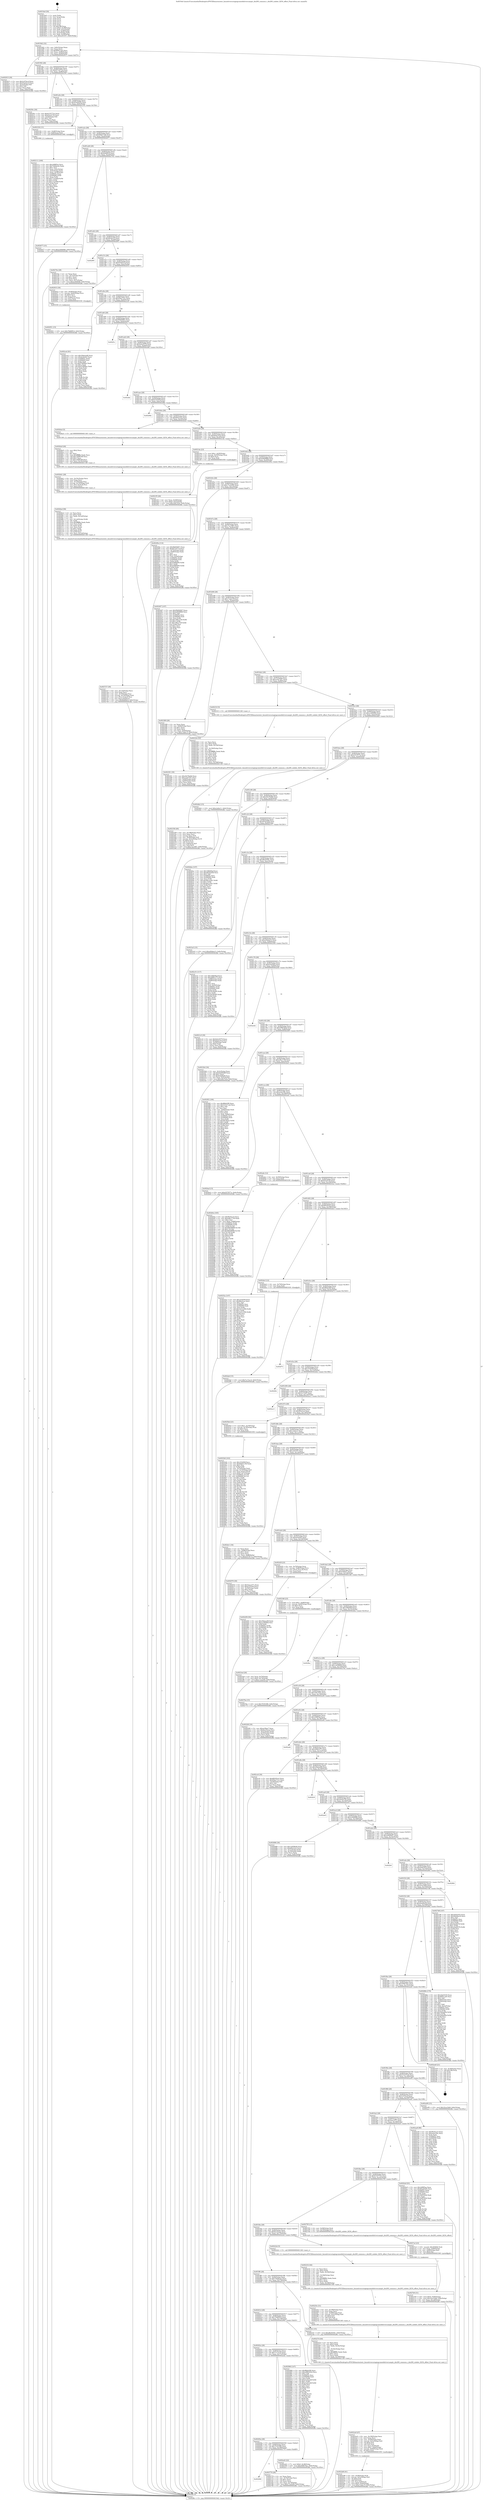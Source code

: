 digraph "0x4019a0" {
  label = "0x4019a0 (/mnt/c/Users/mathe/Desktop/tcc/POCII/binaries/extr_linuxdriversstagingcomedidriversamplc_dio200_common.c_dio200_subdev_8254_offset_Final-ollvm.out::main(0))"
  labelloc = "t"
  node[shape=record]

  Entry [label="",width=0.3,height=0.3,shape=circle,fillcolor=black,style=filled]
  "0x4019d2" [label="{
     0x4019d2 [32]\l
     | [instrs]\l
     &nbsp;&nbsp;0x4019d2 \<+6\>: mov -0x8c(%rbp),%eax\l
     &nbsp;&nbsp;0x4019d8 \<+2\>: mov %eax,%ecx\l
     &nbsp;&nbsp;0x4019da \<+6\>: sub $0x8091caf5,%ecx\l
     &nbsp;&nbsp;0x4019e0 \<+6\>: mov %eax,-0x90(%rbp)\l
     &nbsp;&nbsp;0x4019e6 \<+6\>: mov %ecx,-0x94(%rbp)\l
     &nbsp;&nbsp;0x4019ec \<+6\>: je 0000000000402915 \<main+0xf75\>\l
  }"]
  "0x402915" [label="{
     0x402915 [30]\l
     | [instrs]\l
     &nbsp;&nbsp;0x402915 \<+5\>: mov $0x5c97bccf,%eax\l
     &nbsp;&nbsp;0x40291a \<+5\>: mov $0x93e62e1f,%ecx\l
     &nbsp;&nbsp;0x40291f \<+3\>: mov -0x2a(%rbp),%dl\l
     &nbsp;&nbsp;0x402922 \<+3\>: test $0x1,%dl\l
     &nbsp;&nbsp;0x402925 \<+3\>: cmovne %ecx,%eax\l
     &nbsp;&nbsp;0x402928 \<+6\>: mov %eax,-0x8c(%rbp)\l
     &nbsp;&nbsp;0x40292e \<+5\>: jmp 0000000000402ffe \<main+0x165e\>\l
  }"]
  "0x4019f2" [label="{
     0x4019f2 [28]\l
     | [instrs]\l
     &nbsp;&nbsp;0x4019f2 \<+5\>: jmp 00000000004019f7 \<main+0x57\>\l
     &nbsp;&nbsp;0x4019f7 \<+6\>: mov -0x90(%rbp),%eax\l
     &nbsp;&nbsp;0x4019fd \<+5\>: sub $0x857e071d,%eax\l
     &nbsp;&nbsp;0x401a02 \<+6\>: mov %eax,-0x98(%rbp)\l
     &nbsp;&nbsp;0x401a08 \<+6\>: je 000000000040250c \<main+0xb6c\>\l
  }"]
  Exit [label="",width=0.3,height=0.3,shape=circle,fillcolor=black,style=filled,peripheries=2]
  "0x40250c" [label="{
     0x40250c [30]\l
     | [instrs]\l
     &nbsp;&nbsp;0x40250c \<+5\>: mov $0x61557722,%eax\l
     &nbsp;&nbsp;0x402511 \<+5\>: mov $0xf22c6754,%ecx\l
     &nbsp;&nbsp;0x402516 \<+3\>: mov -0x2b(%rbp),%dl\l
     &nbsp;&nbsp;0x402519 \<+3\>: test $0x1,%dl\l
     &nbsp;&nbsp;0x40251c \<+3\>: cmovne %ecx,%eax\l
     &nbsp;&nbsp;0x40251f \<+6\>: mov %eax,-0x8c(%rbp)\l
     &nbsp;&nbsp;0x402525 \<+5\>: jmp 0000000000402ffe \<main+0x165e\>\l
  }"]
  "0x401a0e" [label="{
     0x401a0e [28]\l
     | [instrs]\l
     &nbsp;&nbsp;0x401a0e \<+5\>: jmp 0000000000401a13 \<main+0x73\>\l
     &nbsp;&nbsp;0x401a13 \<+6\>: mov -0x90(%rbp),%eax\l
     &nbsp;&nbsp;0x401a19 \<+5\>: sub $0x85ed4292,%eax\l
     &nbsp;&nbsp;0x401a1e \<+6\>: mov %eax,-0x9c(%rbp)\l
     &nbsp;&nbsp;0x401a24 \<+6\>: je 0000000000402104 \<main+0x764\>\l
  }"]
  "0x402def" [label="{
     0x402def [15]\l
     | [instrs]\l
     &nbsp;&nbsp;0x402def \<+10\>: movl $0x7cc7acc4,-0x8c(%rbp)\l
     &nbsp;&nbsp;0x402df9 \<+5\>: jmp 0000000000402ffe \<main+0x165e\>\l
  }"]
  "0x402104" [label="{
     0x402104 [13]\l
     | [instrs]\l
     &nbsp;&nbsp;0x402104 \<+4\>: mov -0x48(%rbp),%rax\l
     &nbsp;&nbsp;0x402108 \<+4\>: mov 0x8(%rax),%rdi\l
     &nbsp;&nbsp;0x40210c \<+5\>: call 0000000000401060 \<atoi@plt\>\l
     | [calls]\l
     &nbsp;&nbsp;0x401060 \{1\} (unknown)\l
  }"]
  "0x401a2a" [label="{
     0x401a2a [28]\l
     | [instrs]\l
     &nbsp;&nbsp;0x401a2a \<+5\>: jmp 0000000000401a2f \<main+0x8f\>\l
     &nbsp;&nbsp;0x401a2f \<+6\>: mov -0x90(%rbp),%eax\l
     &nbsp;&nbsp;0x401a35 \<+5\>: sub $0x8dbb7c58,%eax\l
     &nbsp;&nbsp;0x401a3a \<+6\>: mov %eax,-0xa0(%rbp)\l
     &nbsp;&nbsp;0x401a40 \<+6\>: je 0000000000402677 \<main+0xcd7\>\l
  }"]
  "0x402d56" [label="{
     0x402d56 [92]\l
     | [instrs]\l
     &nbsp;&nbsp;0x402d56 \<+5\>: mov $0x29deea08,%edx\l
     &nbsp;&nbsp;0x402d5b \<+5\>: mov $0xce369464,%esi\l
     &nbsp;&nbsp;0x402d60 \<+3\>: xor %r8d,%r8d\l
     &nbsp;&nbsp;0x402d63 \<+8\>: mov 0x40605c,%r9d\l
     &nbsp;&nbsp;0x402d6b \<+8\>: mov 0x406060,%r10d\l
     &nbsp;&nbsp;0x402d73 \<+4\>: sub $0x1,%r8d\l
     &nbsp;&nbsp;0x402d77 \<+3\>: mov %r9d,%r11d\l
     &nbsp;&nbsp;0x402d7a \<+3\>: add %r8d,%r11d\l
     &nbsp;&nbsp;0x402d7d \<+4\>: imul %r11d,%r9d\l
     &nbsp;&nbsp;0x402d81 \<+4\>: and $0x1,%r9d\l
     &nbsp;&nbsp;0x402d85 \<+4\>: cmp $0x0,%r9d\l
     &nbsp;&nbsp;0x402d89 \<+3\>: sete %bl\l
     &nbsp;&nbsp;0x402d8c \<+4\>: cmp $0xa,%r10d\l
     &nbsp;&nbsp;0x402d90 \<+4\>: setl %r14b\l
     &nbsp;&nbsp;0x402d94 \<+3\>: mov %bl,%r15b\l
     &nbsp;&nbsp;0x402d97 \<+3\>: and %r14b,%r15b\l
     &nbsp;&nbsp;0x402d9a \<+3\>: xor %r14b,%bl\l
     &nbsp;&nbsp;0x402d9d \<+3\>: or %bl,%r15b\l
     &nbsp;&nbsp;0x402da0 \<+4\>: test $0x1,%r15b\l
     &nbsp;&nbsp;0x402da4 \<+3\>: cmovne %esi,%edx\l
     &nbsp;&nbsp;0x402da7 \<+6\>: mov %edx,-0x8c(%rbp)\l
     &nbsp;&nbsp;0x402dad \<+5\>: jmp 0000000000402ffe \<main+0x165e\>\l
  }"]
  "0x402677" [label="{
     0x402677 [15]\l
     | [instrs]\l
     &nbsp;&nbsp;0x402677 \<+10\>: movl $0x2c69d9d6,-0x8c(%rbp)\l
     &nbsp;&nbsp;0x402681 \<+5\>: jmp 0000000000402ffe \<main+0x165e\>\l
  }"]
  "0x401a46" [label="{
     0x401a46 [28]\l
     | [instrs]\l
     &nbsp;&nbsp;0x401a46 \<+5\>: jmp 0000000000401a4b \<main+0xab\>\l
     &nbsp;&nbsp;0x401a4b \<+6\>: mov -0x90(%rbp),%eax\l
     &nbsp;&nbsp;0x401a51 \<+5\>: sub $0x8ddf4fc4,%eax\l
     &nbsp;&nbsp;0x401a56 \<+6\>: mov %eax,-0xa4(%rbp)\l
     &nbsp;&nbsp;0x401a5c \<+6\>: je 000000000040274e \<main+0xdae\>\l
  }"]
  "0x402b0a" [label="{
     0x402b0a [165]\l
     | [instrs]\l
     &nbsp;&nbsp;0x402b0a \<+5\>: mov $0x8fc0ec23,%ecx\l
     &nbsp;&nbsp;0x402b0f \<+5\>: mov $0xed6c1739,%edx\l
     &nbsp;&nbsp;0x402b14 \<+3\>: mov $0x1,%sil\l
     &nbsp;&nbsp;0x402b17 \<+10\>: movl $0x0,-0x88(%rbp)\l
     &nbsp;&nbsp;0x402b21 \<+8\>: mov 0x40605c,%r8d\l
     &nbsp;&nbsp;0x402b29 \<+8\>: mov 0x406060,%r9d\l
     &nbsp;&nbsp;0x402b31 \<+3\>: mov %r8d,%r10d\l
     &nbsp;&nbsp;0x402b34 \<+7\>: sub $0x666d9898,%r10d\l
     &nbsp;&nbsp;0x402b3b \<+4\>: sub $0x1,%r10d\l
     &nbsp;&nbsp;0x402b3f \<+7\>: add $0x666d9898,%r10d\l
     &nbsp;&nbsp;0x402b46 \<+4\>: imul %r10d,%r8d\l
     &nbsp;&nbsp;0x402b4a \<+4\>: and $0x1,%r8d\l
     &nbsp;&nbsp;0x402b4e \<+4\>: cmp $0x0,%r8d\l
     &nbsp;&nbsp;0x402b52 \<+4\>: sete %r11b\l
     &nbsp;&nbsp;0x402b56 \<+4\>: cmp $0xa,%r9d\l
     &nbsp;&nbsp;0x402b5a \<+3\>: setl %bl\l
     &nbsp;&nbsp;0x402b5d \<+3\>: mov %r11b,%r14b\l
     &nbsp;&nbsp;0x402b60 \<+4\>: xor $0xff,%r14b\l
     &nbsp;&nbsp;0x402b64 \<+3\>: mov %bl,%r15b\l
     &nbsp;&nbsp;0x402b67 \<+4\>: xor $0xff,%r15b\l
     &nbsp;&nbsp;0x402b6b \<+4\>: xor $0x0,%sil\l
     &nbsp;&nbsp;0x402b6f \<+3\>: mov %r14b,%r12b\l
     &nbsp;&nbsp;0x402b72 \<+4\>: and $0x0,%r12b\l
     &nbsp;&nbsp;0x402b76 \<+3\>: and %sil,%r11b\l
     &nbsp;&nbsp;0x402b79 \<+3\>: mov %r15b,%r13b\l
     &nbsp;&nbsp;0x402b7c \<+4\>: and $0x0,%r13b\l
     &nbsp;&nbsp;0x402b80 \<+3\>: and %sil,%bl\l
     &nbsp;&nbsp;0x402b83 \<+3\>: or %r11b,%r12b\l
     &nbsp;&nbsp;0x402b86 \<+3\>: or %bl,%r13b\l
     &nbsp;&nbsp;0x402b89 \<+3\>: xor %r13b,%r12b\l
     &nbsp;&nbsp;0x402b8c \<+3\>: or %r15b,%r14b\l
     &nbsp;&nbsp;0x402b8f \<+4\>: xor $0xff,%r14b\l
     &nbsp;&nbsp;0x402b93 \<+4\>: or $0x0,%sil\l
     &nbsp;&nbsp;0x402b97 \<+3\>: and %sil,%r14b\l
     &nbsp;&nbsp;0x402b9a \<+3\>: or %r14b,%r12b\l
     &nbsp;&nbsp;0x402b9d \<+4\>: test $0x1,%r12b\l
     &nbsp;&nbsp;0x402ba1 \<+3\>: cmovne %edx,%ecx\l
     &nbsp;&nbsp;0x402ba4 \<+6\>: mov %ecx,-0x8c(%rbp)\l
     &nbsp;&nbsp;0x402baa \<+5\>: jmp 0000000000402ffe \<main+0x165e\>\l
  }"]
  "0x40274e" [label="{
     0x40274e [28]\l
     | [instrs]\l
     &nbsp;&nbsp;0x40274e \<+2\>: xor %eax,%eax\l
     &nbsp;&nbsp;0x402750 \<+3\>: mov -0x7c(%rbp),%ecx\l
     &nbsp;&nbsp;0x402753 \<+3\>: sub $0x1,%eax\l
     &nbsp;&nbsp;0x402756 \<+2\>: sub %eax,%ecx\l
     &nbsp;&nbsp;0x402758 \<+3\>: mov %ecx,-0x7c(%rbp)\l
     &nbsp;&nbsp;0x40275b \<+10\>: movl $0x2c69d9d6,-0x8c(%rbp)\l
     &nbsp;&nbsp;0x402765 \<+5\>: jmp 0000000000402ffe \<main+0x165e\>\l
  }"]
  "0x401a62" [label="{
     0x401a62 [28]\l
     | [instrs]\l
     &nbsp;&nbsp;0x401a62 \<+5\>: jmp 0000000000401a67 \<main+0xc7\>\l
     &nbsp;&nbsp;0x401a67 \<+6\>: mov -0x90(%rbp),%eax\l
     &nbsp;&nbsp;0x401a6d \<+5\>: sub $0x8fc0ec23,%eax\l
     &nbsp;&nbsp;0x401a72 \<+6\>: mov %eax,-0xa8(%rbp)\l
     &nbsp;&nbsp;0x401a78 \<+6\>: je 0000000000402f95 \<main+0x15f5\>\l
  }"]
  "0x402951" [label="{
     0x402951 [15]\l
     | [instrs]\l
     &nbsp;&nbsp;0x402951 \<+10\>: movl $0x78d6f914,-0x8c(%rbp)\l
     &nbsp;&nbsp;0x40295b \<+5\>: jmp 0000000000402ffe \<main+0x165e\>\l
  }"]
  "0x402f95" [label="{
     0x402f95\l
  }", style=dashed]
  "0x401a7e" [label="{
     0x401a7e [28]\l
     | [instrs]\l
     &nbsp;&nbsp;0x401a7e \<+5\>: jmp 0000000000401a83 \<main+0xe3\>\l
     &nbsp;&nbsp;0x401a83 \<+6\>: mov -0x90(%rbp),%eax\l
     &nbsp;&nbsp;0x401a89 \<+5\>: sub $0x93e62e1f,%eax\l
     &nbsp;&nbsp;0x401a8e \<+6\>: mov %eax,-0xac(%rbp)\l
     &nbsp;&nbsp;0x401a94 \<+6\>: je 0000000000402933 \<main+0xf93\>\l
  }"]
  "0x4027b9" [label="{
     0x4027b9 [31]\l
     | [instrs]\l
     &nbsp;&nbsp;0x4027b9 \<+10\>: movl $0x0,-0x84(%rbp)\l
     &nbsp;&nbsp;0x4027c3 \<+10\>: movl $0x32ce1bb9,-0x8c(%rbp)\l
     &nbsp;&nbsp;0x4027cd \<+6\>: mov %eax,-0x1a8(%rbp)\l
     &nbsp;&nbsp;0x4027d3 \<+5\>: jmp 0000000000402ffe \<main+0x165e\>\l
  }"]
  "0x402933" [label="{
     0x402933 [30]\l
     | [instrs]\l
     &nbsp;&nbsp;0x402933 \<+4\>: mov -0x58(%rbp),%rax\l
     &nbsp;&nbsp;0x402937 \<+7\>: movslq -0x84(%rbp),%rcx\l
     &nbsp;&nbsp;0x40293e \<+4\>: shl $0x4,%rcx\l
     &nbsp;&nbsp;0x402942 \<+3\>: add %rcx,%rax\l
     &nbsp;&nbsp;0x402945 \<+4\>: mov 0x8(%rax),%rax\l
     &nbsp;&nbsp;0x402949 \<+3\>: mov %rax,%rdi\l
     &nbsp;&nbsp;0x40294c \<+5\>: call 0000000000401030 \<free@plt\>\l
     | [calls]\l
     &nbsp;&nbsp;0x401030 \{1\} (unknown)\l
  }"]
  "0x401a9a" [label="{
     0x401a9a [28]\l
     | [instrs]\l
     &nbsp;&nbsp;0x401a9a \<+5\>: jmp 0000000000401a9f \<main+0xff\>\l
     &nbsp;&nbsp;0x401a9f \<+6\>: mov -0x90(%rbp),%eax\l
     &nbsp;&nbsp;0x401aa5 \<+5\>: sub $0x95be71e1,%eax\l
     &nbsp;&nbsp;0x401aaa \<+6\>: mov %eax,-0xb0(%rbp)\l
     &nbsp;&nbsp;0x401ab0 \<+6\>: je 0000000000402ce4 \<main+0x1344\>\l
  }"]
  "0x4027a2" [label="{
     0x4027a2 [23]\l
     | [instrs]\l
     &nbsp;&nbsp;0x4027a2 \<+10\>: movabs $0x4040b6,%rdi\l
     &nbsp;&nbsp;0x4027ac \<+3\>: mov %eax,-0x80(%rbp)\l
     &nbsp;&nbsp;0x4027af \<+3\>: mov -0x80(%rbp),%esi\l
     &nbsp;&nbsp;0x4027b2 \<+2\>: mov $0x0,%al\l
     &nbsp;&nbsp;0x4027b4 \<+5\>: call 0000000000401040 \<printf@plt\>\l
     | [calls]\l
     &nbsp;&nbsp;0x401040 \{1\} (unknown)\l
  }"]
  "0x402ce4" [label="{
     0x402ce4 [91]\l
     | [instrs]\l
     &nbsp;&nbsp;0x402ce4 \<+5\>: mov $0x29deea08,%eax\l
     &nbsp;&nbsp;0x402ce9 \<+5\>: mov $0xdc0e4d3,%ecx\l
     &nbsp;&nbsp;0x402cee \<+7\>: mov 0x40605c,%edx\l
     &nbsp;&nbsp;0x402cf5 \<+7\>: mov 0x406060,%esi\l
     &nbsp;&nbsp;0x402cfc \<+2\>: mov %edx,%edi\l
     &nbsp;&nbsp;0x402cfe \<+6\>: sub $0xf7d908ac,%edi\l
     &nbsp;&nbsp;0x402d04 \<+3\>: sub $0x1,%edi\l
     &nbsp;&nbsp;0x402d07 \<+6\>: add $0xf7d908ac,%edi\l
     &nbsp;&nbsp;0x402d0d \<+3\>: imul %edi,%edx\l
     &nbsp;&nbsp;0x402d10 \<+3\>: and $0x1,%edx\l
     &nbsp;&nbsp;0x402d13 \<+3\>: cmp $0x0,%edx\l
     &nbsp;&nbsp;0x402d16 \<+4\>: sete %r8b\l
     &nbsp;&nbsp;0x402d1a \<+3\>: cmp $0xa,%esi\l
     &nbsp;&nbsp;0x402d1d \<+4\>: setl %r9b\l
     &nbsp;&nbsp;0x402d21 \<+3\>: mov %r8b,%r10b\l
     &nbsp;&nbsp;0x402d24 \<+3\>: and %r9b,%r10b\l
     &nbsp;&nbsp;0x402d27 \<+3\>: xor %r9b,%r8b\l
     &nbsp;&nbsp;0x402d2a \<+3\>: or %r8b,%r10b\l
     &nbsp;&nbsp;0x402d2d \<+4\>: test $0x1,%r10b\l
     &nbsp;&nbsp;0x402d31 \<+3\>: cmovne %ecx,%eax\l
     &nbsp;&nbsp;0x402d34 \<+6\>: mov %eax,-0x8c(%rbp)\l
     &nbsp;&nbsp;0x402d3a \<+5\>: jmp 0000000000402ffe \<main+0x165e\>\l
  }"]
  "0x401ab6" [label="{
     0x401ab6 [28]\l
     | [instrs]\l
     &nbsp;&nbsp;0x401ab6 \<+5\>: jmp 0000000000401abb \<main+0x11b\>\l
     &nbsp;&nbsp;0x401abb \<+6\>: mov -0x90(%rbp),%eax\l
     &nbsp;&nbsp;0x401ac1 \<+5\>: sub $0x99d04067,%eax\l
     &nbsp;&nbsp;0x401ac6 \<+6\>: mov %eax,-0xb4(%rbp)\l
     &nbsp;&nbsp;0x401acc \<+6\>: je 0000000000402f1c \<main+0x157c\>\l
  }"]
  "0x402066" [label="{
     0x402066\l
  }", style=dashed]
  "0x402f1c" [label="{
     0x402f1c\l
  }", style=dashed]
  "0x401ad2" [label="{
     0x401ad2 [28]\l
     | [instrs]\l
     &nbsp;&nbsp;0x401ad2 \<+5\>: jmp 0000000000401ad7 \<main+0x137\>\l
     &nbsp;&nbsp;0x401ad7 \<+6\>: mov -0x90(%rbp),%eax\l
     &nbsp;&nbsp;0x401add \<+5\>: sub $0x9e4c0579,%eax\l
     &nbsp;&nbsp;0x401ae2 \<+6\>: mov %eax,-0xb8(%rbp)\l
     &nbsp;&nbsp;0x401ae8 \<+6\>: je 0000000000402dfe \<main+0x145e\>\l
  }"]
  "0x402779" [label="{
     0x402779 [28]\l
     | [instrs]\l
     &nbsp;&nbsp;0x402779 \<+2\>: xor %eax,%eax\l
     &nbsp;&nbsp;0x40277b \<+3\>: mov -0x74(%rbp),%ecx\l
     &nbsp;&nbsp;0x40277e \<+3\>: sub $0x1,%eax\l
     &nbsp;&nbsp;0x402781 \<+2\>: sub %eax,%ecx\l
     &nbsp;&nbsp;0x402783 \<+3\>: mov %ecx,-0x74(%rbp)\l
     &nbsp;&nbsp;0x402786 \<+10\>: movl $0xc71e2200,-0x8c(%rbp)\l
     &nbsp;&nbsp;0x402790 \<+5\>: jmp 0000000000402ffe \<main+0x165e\>\l
  }"]
  "0x402dfe" [label="{
     0x402dfe\l
  }", style=dashed]
  "0x401aee" [label="{
     0x401aee [28]\l
     | [instrs]\l
     &nbsp;&nbsp;0x401aee \<+5\>: jmp 0000000000401af3 \<main+0x153\>\l
     &nbsp;&nbsp;0x401af3 \<+6\>: mov -0x90(%rbp),%eax\l
     &nbsp;&nbsp;0x401af9 \<+5\>: sub $0xb33559cf,%eax\l
     &nbsp;&nbsp;0x401afe \<+6\>: mov %eax,-0xbc(%rbp)\l
     &nbsp;&nbsp;0x401b04 \<+6\>: je 000000000040208e \<main+0x6ee\>\l
  }"]
  "0x40204a" [label="{
     0x40204a [28]\l
     | [instrs]\l
     &nbsp;&nbsp;0x40204a \<+5\>: jmp 000000000040204f \<main+0x6af\>\l
     &nbsp;&nbsp;0x40204f \<+6\>: mov -0x90(%rbp),%eax\l
     &nbsp;&nbsp;0x402055 \<+5\>: sub $0x7f193380,%eax\l
     &nbsp;&nbsp;0x40205a \<+6\>: mov %eax,-0x180(%rbp)\l
     &nbsp;&nbsp;0x402060 \<+6\>: je 0000000000402779 \<main+0xdd9\>\l
  }"]
  "0x40208e" [label="{
     0x40208e\l
  }", style=dashed]
  "0x401b0a" [label="{
     0x401b0a [28]\l
     | [instrs]\l
     &nbsp;&nbsp;0x401b0a \<+5\>: jmp 0000000000401b0f \<main+0x16f\>\l
     &nbsp;&nbsp;0x401b0f \<+6\>: mov -0x90(%rbp),%eax\l
     &nbsp;&nbsp;0x401b15 \<+5\>: sub $0xb8cfc2a5,%eax\l
     &nbsp;&nbsp;0x401b1a \<+6\>: mov %eax,-0xc0(%rbp)\l
     &nbsp;&nbsp;0x401b20 \<+6\>: je 00000000004026a4 \<main+0xd04\>\l
  }"]
  "0x402ed2" [label="{
     0x402ed2 [22]\l
     | [instrs]\l
     &nbsp;&nbsp;0x402ed2 \<+7\>: movl $0x0,-0x38(%rbp)\l
     &nbsp;&nbsp;0x402ed9 \<+10\>: movl $0x509079ac,-0x8c(%rbp)\l
     &nbsp;&nbsp;0x402ee3 \<+5\>: jmp 0000000000402ffe \<main+0x165e\>\l
  }"]
  "0x4026a4" [label="{
     0x4026a4 [5]\l
     | [instrs]\l
     &nbsp;&nbsp;0x4026a4 \<+5\>: call 0000000000401160 \<next_i\>\l
     | [calls]\l
     &nbsp;&nbsp;0x401160 \{1\} (/mnt/c/Users/mathe/Desktop/tcc/POCII/binaries/extr_linuxdriversstagingcomedidriversamplc_dio200_common.c_dio200_subdev_8254_offset_Final-ollvm.out::next_i)\l
  }"]
  "0x401b26" [label="{
     0x401b26 [28]\l
     | [instrs]\l
     &nbsp;&nbsp;0x401b26 \<+5\>: jmp 0000000000401b2b \<main+0x18b\>\l
     &nbsp;&nbsp;0x401b2b \<+6\>: mov -0x90(%rbp),%eax\l
     &nbsp;&nbsp;0x401b31 \<+5\>: sub $0xbbda10cd,%eax\l
     &nbsp;&nbsp;0x401b36 \<+6\>: mov %eax,-0xc4(%rbp)\l
     &nbsp;&nbsp;0x401b3c \<+6\>: je 00000000004021de \<main+0x83e\>\l
  }"]
  "0x40202e" [label="{
     0x40202e [28]\l
     | [instrs]\l
     &nbsp;&nbsp;0x40202e \<+5\>: jmp 0000000000402033 \<main+0x693\>\l
     &nbsp;&nbsp;0x402033 \<+6\>: mov -0x90(%rbp),%eax\l
     &nbsp;&nbsp;0x402039 \<+5\>: sub $0x7cc7acc4,%eax\l
     &nbsp;&nbsp;0x40203e \<+6\>: mov %eax,-0x17c(%rbp)\l
     &nbsp;&nbsp;0x402044 \<+6\>: je 0000000000402ed2 \<main+0x1532\>\l
  }"]
  "0x4021de" [label="{
     0x4021de [23]\l
     | [instrs]\l
     &nbsp;&nbsp;0x4021de \<+7\>: movl $0x1,-0x50(%rbp)\l
     &nbsp;&nbsp;0x4021e5 \<+4\>: movslq -0x50(%rbp),%rax\l
     &nbsp;&nbsp;0x4021e9 \<+4\>: shl $0x4,%rax\l
     &nbsp;&nbsp;0x4021ed \<+3\>: mov %rax,%rdi\l
     &nbsp;&nbsp;0x4021f0 \<+5\>: call 0000000000401050 \<malloc@plt\>\l
     | [calls]\l
     &nbsp;&nbsp;0x401050 \{1\} (unknown)\l
  }"]
  "0x401b42" [label="{
     0x401b42 [28]\l
     | [instrs]\l
     &nbsp;&nbsp;0x401b42 \<+5\>: jmp 0000000000401b47 \<main+0x1a7\>\l
     &nbsp;&nbsp;0x401b47 \<+6\>: mov -0x90(%rbp),%eax\l
     &nbsp;&nbsp;0x401b4d \<+5\>: sub $0xbd9d9868,%eax\l
     &nbsp;&nbsp;0x401b52 \<+6\>: mov %eax,-0xc8(%rbp)\l
     &nbsp;&nbsp;0x401b58 \<+6\>: je 000000000040249a \<main+0xafa\>\l
  }"]
  "0x402960" [label="{
     0x402960 [147]\l
     | [instrs]\l
     &nbsp;&nbsp;0x402960 \<+5\>: mov $0xffb6d3f9,%eax\l
     &nbsp;&nbsp;0x402965 \<+5\>: mov $0xe986345d,%ecx\l
     &nbsp;&nbsp;0x40296a \<+2\>: mov $0x1,%dl\l
     &nbsp;&nbsp;0x40296c \<+7\>: mov 0x40605c,%esi\l
     &nbsp;&nbsp;0x402973 \<+7\>: mov 0x406060,%edi\l
     &nbsp;&nbsp;0x40297a \<+3\>: mov %esi,%r8d\l
     &nbsp;&nbsp;0x40297d \<+7\>: add $0xe1eb2a28,%r8d\l
     &nbsp;&nbsp;0x402984 \<+4\>: sub $0x1,%r8d\l
     &nbsp;&nbsp;0x402988 \<+7\>: sub $0xe1eb2a28,%r8d\l
     &nbsp;&nbsp;0x40298f \<+4\>: imul %r8d,%esi\l
     &nbsp;&nbsp;0x402993 \<+3\>: and $0x1,%esi\l
     &nbsp;&nbsp;0x402996 \<+3\>: cmp $0x0,%esi\l
     &nbsp;&nbsp;0x402999 \<+4\>: sete %r9b\l
     &nbsp;&nbsp;0x40299d \<+3\>: cmp $0xa,%edi\l
     &nbsp;&nbsp;0x4029a0 \<+4\>: setl %r10b\l
     &nbsp;&nbsp;0x4029a4 \<+3\>: mov %r9b,%r11b\l
     &nbsp;&nbsp;0x4029a7 \<+4\>: xor $0xff,%r11b\l
     &nbsp;&nbsp;0x4029ab \<+3\>: mov %r10b,%bl\l
     &nbsp;&nbsp;0x4029ae \<+3\>: xor $0xff,%bl\l
     &nbsp;&nbsp;0x4029b1 \<+3\>: xor $0x0,%dl\l
     &nbsp;&nbsp;0x4029b4 \<+3\>: mov %r11b,%r14b\l
     &nbsp;&nbsp;0x4029b7 \<+4\>: and $0x0,%r14b\l
     &nbsp;&nbsp;0x4029bb \<+3\>: and %dl,%r9b\l
     &nbsp;&nbsp;0x4029be \<+3\>: mov %bl,%r15b\l
     &nbsp;&nbsp;0x4029c1 \<+4\>: and $0x0,%r15b\l
     &nbsp;&nbsp;0x4029c5 \<+3\>: and %dl,%r10b\l
     &nbsp;&nbsp;0x4029c8 \<+3\>: or %r9b,%r14b\l
     &nbsp;&nbsp;0x4029cb \<+3\>: or %r10b,%r15b\l
     &nbsp;&nbsp;0x4029ce \<+3\>: xor %r15b,%r14b\l
     &nbsp;&nbsp;0x4029d1 \<+3\>: or %bl,%r11b\l
     &nbsp;&nbsp;0x4029d4 \<+4\>: xor $0xff,%r11b\l
     &nbsp;&nbsp;0x4029d8 \<+3\>: or $0x0,%dl\l
     &nbsp;&nbsp;0x4029db \<+3\>: and %dl,%r11b\l
     &nbsp;&nbsp;0x4029de \<+3\>: or %r11b,%r14b\l
     &nbsp;&nbsp;0x4029e1 \<+4\>: test $0x1,%r14b\l
     &nbsp;&nbsp;0x4029e5 \<+3\>: cmovne %ecx,%eax\l
     &nbsp;&nbsp;0x4029e8 \<+6\>: mov %eax,-0x8c(%rbp)\l
     &nbsp;&nbsp;0x4029ee \<+5\>: jmp 0000000000402ffe \<main+0x165e\>\l
  }"]
  "0x40249a" [label="{
     0x40249a [114]\l
     | [instrs]\l
     &nbsp;&nbsp;0x40249a \<+5\>: mov $0x99d04067,%eax\l
     &nbsp;&nbsp;0x40249f \<+5\>: mov $0x857e071d,%ecx\l
     &nbsp;&nbsp;0x4024a4 \<+3\>: mov -0x74(%rbp),%edx\l
     &nbsp;&nbsp;0x4024a7 \<+3\>: cmp -0x68(%rbp),%edx\l
     &nbsp;&nbsp;0x4024aa \<+4\>: setl %sil\l
     &nbsp;&nbsp;0x4024ae \<+4\>: and $0x1,%sil\l
     &nbsp;&nbsp;0x4024b2 \<+4\>: mov %sil,-0x2b(%rbp)\l
     &nbsp;&nbsp;0x4024b6 \<+7\>: mov 0x40605c,%edx\l
     &nbsp;&nbsp;0x4024bd \<+7\>: mov 0x406060,%edi\l
     &nbsp;&nbsp;0x4024c4 \<+3\>: mov %edx,%r8d\l
     &nbsp;&nbsp;0x4024c7 \<+7\>: add $0x4368b695,%r8d\l
     &nbsp;&nbsp;0x4024ce \<+4\>: sub $0x1,%r8d\l
     &nbsp;&nbsp;0x4024d2 \<+7\>: sub $0x4368b695,%r8d\l
     &nbsp;&nbsp;0x4024d9 \<+4\>: imul %r8d,%edx\l
     &nbsp;&nbsp;0x4024dd \<+3\>: and $0x1,%edx\l
     &nbsp;&nbsp;0x4024e0 \<+3\>: cmp $0x0,%edx\l
     &nbsp;&nbsp;0x4024e3 \<+4\>: sete %sil\l
     &nbsp;&nbsp;0x4024e7 \<+3\>: cmp $0xa,%edi\l
     &nbsp;&nbsp;0x4024ea \<+4\>: setl %r9b\l
     &nbsp;&nbsp;0x4024ee \<+3\>: mov %sil,%r10b\l
     &nbsp;&nbsp;0x4024f1 \<+3\>: and %r9b,%r10b\l
     &nbsp;&nbsp;0x4024f4 \<+3\>: xor %r9b,%sil\l
     &nbsp;&nbsp;0x4024f7 \<+3\>: or %sil,%r10b\l
     &nbsp;&nbsp;0x4024fa \<+4\>: test $0x1,%r10b\l
     &nbsp;&nbsp;0x4024fe \<+3\>: cmovne %ecx,%eax\l
     &nbsp;&nbsp;0x402501 \<+6\>: mov %eax,-0x8c(%rbp)\l
     &nbsp;&nbsp;0x402507 \<+5\>: jmp 0000000000402ffe \<main+0x165e\>\l
  }"]
  "0x401b5e" [label="{
     0x401b5e [28]\l
     | [instrs]\l
     &nbsp;&nbsp;0x401b5e \<+5\>: jmp 0000000000401b63 \<main+0x1c3\>\l
     &nbsp;&nbsp;0x401b63 \<+6\>: mov -0x90(%rbp),%eax\l
     &nbsp;&nbsp;0x401b69 \<+5\>: sub $0xc71e2200,%eax\l
     &nbsp;&nbsp;0x401b6e \<+6\>: mov %eax,-0xcc(%rbp)\l
     &nbsp;&nbsp;0x401b74 \<+6\>: je 0000000000402407 \<main+0xa67\>\l
  }"]
  "0x402727" [label="{
     0x402727 [39]\l
     | [instrs]\l
     &nbsp;&nbsp;0x402727 \<+6\>: mov -0x1a4(%rbp),%ecx\l
     &nbsp;&nbsp;0x40272d \<+3\>: imul %eax,%ecx\l
     &nbsp;&nbsp;0x402730 \<+4\>: mov -0x70(%rbp),%rsi\l
     &nbsp;&nbsp;0x402734 \<+4\>: movslq -0x74(%rbp),%rdi\l
     &nbsp;&nbsp;0x402738 \<+4\>: mov (%rsi,%rdi,8),%rsi\l
     &nbsp;&nbsp;0x40273c \<+3\>: mov %ecx,0x4(%rsi)\l
     &nbsp;&nbsp;0x40273f \<+10\>: movl $0x8ddf4fc4,-0x8c(%rbp)\l
     &nbsp;&nbsp;0x402749 \<+5\>: jmp 0000000000402ffe \<main+0x165e\>\l
  }"]
  "0x402407" [label="{
     0x402407 [147]\l
     | [instrs]\l
     &nbsp;&nbsp;0x402407 \<+5\>: mov $0x99d04067,%eax\l
     &nbsp;&nbsp;0x40240c \<+5\>: mov $0xbd9d9868,%ecx\l
     &nbsp;&nbsp;0x402411 \<+2\>: mov $0x1,%dl\l
     &nbsp;&nbsp;0x402413 \<+7\>: mov 0x40605c,%esi\l
     &nbsp;&nbsp;0x40241a \<+7\>: mov 0x406060,%edi\l
     &nbsp;&nbsp;0x402421 \<+3\>: mov %esi,%r8d\l
     &nbsp;&nbsp;0x402424 \<+7\>: add $0x198ca729,%r8d\l
     &nbsp;&nbsp;0x40242b \<+4\>: sub $0x1,%r8d\l
     &nbsp;&nbsp;0x40242f \<+7\>: sub $0x198ca729,%r8d\l
     &nbsp;&nbsp;0x402436 \<+4\>: imul %r8d,%esi\l
     &nbsp;&nbsp;0x40243a \<+3\>: and $0x1,%esi\l
     &nbsp;&nbsp;0x40243d \<+3\>: cmp $0x0,%esi\l
     &nbsp;&nbsp;0x402440 \<+4\>: sete %r9b\l
     &nbsp;&nbsp;0x402444 \<+3\>: cmp $0xa,%edi\l
     &nbsp;&nbsp;0x402447 \<+4\>: setl %r10b\l
     &nbsp;&nbsp;0x40244b \<+3\>: mov %r9b,%r11b\l
     &nbsp;&nbsp;0x40244e \<+4\>: xor $0xff,%r11b\l
     &nbsp;&nbsp;0x402452 \<+3\>: mov %r10b,%bl\l
     &nbsp;&nbsp;0x402455 \<+3\>: xor $0xff,%bl\l
     &nbsp;&nbsp;0x402458 \<+3\>: xor $0x0,%dl\l
     &nbsp;&nbsp;0x40245b \<+3\>: mov %r11b,%r14b\l
     &nbsp;&nbsp;0x40245e \<+4\>: and $0x0,%r14b\l
     &nbsp;&nbsp;0x402462 \<+3\>: and %dl,%r9b\l
     &nbsp;&nbsp;0x402465 \<+3\>: mov %bl,%r15b\l
     &nbsp;&nbsp;0x402468 \<+4\>: and $0x0,%r15b\l
     &nbsp;&nbsp;0x40246c \<+3\>: and %dl,%r10b\l
     &nbsp;&nbsp;0x40246f \<+3\>: or %r9b,%r14b\l
     &nbsp;&nbsp;0x402472 \<+3\>: or %r10b,%r15b\l
     &nbsp;&nbsp;0x402475 \<+3\>: xor %r15b,%r14b\l
     &nbsp;&nbsp;0x402478 \<+3\>: or %bl,%r11b\l
     &nbsp;&nbsp;0x40247b \<+4\>: xor $0xff,%r11b\l
     &nbsp;&nbsp;0x40247f \<+3\>: or $0x0,%dl\l
     &nbsp;&nbsp;0x402482 \<+3\>: and %dl,%r11b\l
     &nbsp;&nbsp;0x402485 \<+3\>: or %r11b,%r14b\l
     &nbsp;&nbsp;0x402488 \<+4\>: test $0x1,%r14b\l
     &nbsp;&nbsp;0x40248c \<+3\>: cmovne %ecx,%eax\l
     &nbsp;&nbsp;0x40248f \<+6\>: mov %eax,-0x8c(%rbp)\l
     &nbsp;&nbsp;0x402495 \<+5\>: jmp 0000000000402ffe \<main+0x165e\>\l
  }"]
  "0x401b7a" [label="{
     0x401b7a [28]\l
     | [instrs]\l
     &nbsp;&nbsp;0x401b7a \<+5\>: jmp 0000000000401b7f \<main+0x1df\>\l
     &nbsp;&nbsp;0x401b7f \<+6\>: mov -0x90(%rbp),%eax\l
     &nbsp;&nbsp;0x401b85 \<+5\>: sub $0xc7ac1667,%eax\l
     &nbsp;&nbsp;0x401b8a \<+6\>: mov %eax,-0xd0(%rbp)\l
     &nbsp;&nbsp;0x401b90 \<+6\>: je 0000000000402389 \<main+0x9e9\>\l
  }"]
  "0x4026ed" [label="{
     0x4026ed [58]\l
     | [instrs]\l
     &nbsp;&nbsp;0x4026ed \<+2\>: xor %ecx,%ecx\l
     &nbsp;&nbsp;0x4026ef \<+5\>: mov $0x2,%edx\l
     &nbsp;&nbsp;0x4026f4 \<+6\>: mov %edx,-0x1a0(%rbp)\l
     &nbsp;&nbsp;0x4026fa \<+1\>: cltd\l
     &nbsp;&nbsp;0x4026fb \<+7\>: mov -0x1a0(%rbp),%r8d\l
     &nbsp;&nbsp;0x402702 \<+3\>: idiv %r8d\l
     &nbsp;&nbsp;0x402705 \<+6\>: imul $0xfffffffe,%edx,%edx\l
     &nbsp;&nbsp;0x40270b \<+3\>: mov %ecx,%r9d\l
     &nbsp;&nbsp;0x40270e \<+3\>: sub %edx,%r9d\l
     &nbsp;&nbsp;0x402711 \<+2\>: mov %ecx,%edx\l
     &nbsp;&nbsp;0x402713 \<+3\>: sub $0x1,%edx\l
     &nbsp;&nbsp;0x402716 \<+3\>: add %edx,%r9d\l
     &nbsp;&nbsp;0x402719 \<+3\>: sub %r9d,%ecx\l
     &nbsp;&nbsp;0x40271c \<+6\>: mov %ecx,-0x1a4(%rbp)\l
     &nbsp;&nbsp;0x402722 \<+5\>: call 0000000000401160 \<next_i\>\l
     | [calls]\l
     &nbsp;&nbsp;0x401160 \{1\} (/mnt/c/Users/mathe/Desktop/tcc/POCII/binaries/extr_linuxdriversstagingcomedidriversamplc_dio200_common.c_dio200_subdev_8254_offset_Final-ollvm.out::next_i)\l
  }"]
  "0x402389" [label="{
     0x402389 [28]\l
     | [instrs]\l
     &nbsp;&nbsp;0x402389 \<+2\>: xor %eax,%eax\l
     &nbsp;&nbsp;0x40238b \<+3\>: mov -0x64(%rbp),%ecx\l
     &nbsp;&nbsp;0x40238e \<+3\>: sub $0x1,%eax\l
     &nbsp;&nbsp;0x402391 \<+2\>: sub %eax,%ecx\l
     &nbsp;&nbsp;0x402393 \<+3\>: mov %ecx,-0x64(%rbp)\l
     &nbsp;&nbsp;0x402396 \<+10\>: movl $0xc7edec7f,-0x8c(%rbp)\l
     &nbsp;&nbsp;0x4023a0 \<+5\>: jmp 0000000000402ffe \<main+0x165e\>\l
  }"]
  "0x401b96" [label="{
     0x401b96 [28]\l
     | [instrs]\l
     &nbsp;&nbsp;0x401b96 \<+5\>: jmp 0000000000401b9b \<main+0x1fb\>\l
     &nbsp;&nbsp;0x401b9b \<+6\>: mov -0x90(%rbp),%eax\l
     &nbsp;&nbsp;0x401ba1 \<+5\>: sub $0xc7edec7f,%eax\l
     &nbsp;&nbsp;0x401ba6 \<+6\>: mov %eax,-0xd4(%rbp)\l
     &nbsp;&nbsp;0x401bac \<+6\>: je 0000000000402301 \<main+0x961\>\l
  }"]
  "0x4026d1" [label="{
     0x4026d1 [28]\l
     | [instrs]\l
     &nbsp;&nbsp;0x4026d1 \<+6\>: mov -0x19c(%rbp),%ecx\l
     &nbsp;&nbsp;0x4026d7 \<+3\>: imul %eax,%ecx\l
     &nbsp;&nbsp;0x4026da \<+4\>: mov -0x70(%rbp),%rsi\l
     &nbsp;&nbsp;0x4026de \<+4\>: movslq -0x74(%rbp),%rdi\l
     &nbsp;&nbsp;0x4026e2 \<+4\>: mov (%rsi,%rdi,8),%rsi\l
     &nbsp;&nbsp;0x4026e6 \<+2\>: mov %ecx,(%rsi)\l
     &nbsp;&nbsp;0x4026e8 \<+5\>: call 0000000000401160 \<next_i\>\l
     | [calls]\l
     &nbsp;&nbsp;0x401160 \{1\} (/mnt/c/Users/mathe/Desktop/tcc/POCII/binaries/extr_linuxdriversstagingcomedidriversamplc_dio200_common.c_dio200_subdev_8254_offset_Final-ollvm.out::next_i)\l
  }"]
  "0x402301" [label="{
     0x402301 [30]\l
     | [instrs]\l
     &nbsp;&nbsp;0x402301 \<+5\>: mov $0xd4278a66,%eax\l
     &nbsp;&nbsp;0x402306 \<+5\>: mov $0xce2d72b7,%ecx\l
     &nbsp;&nbsp;0x40230b \<+3\>: mov -0x64(%rbp),%edx\l
     &nbsp;&nbsp;0x40230e \<+3\>: cmp -0x60(%rbp),%edx\l
     &nbsp;&nbsp;0x402311 \<+3\>: cmovl %ecx,%eax\l
     &nbsp;&nbsp;0x402314 \<+6\>: mov %eax,-0x8c(%rbp)\l
     &nbsp;&nbsp;0x40231a \<+5\>: jmp 0000000000402ffe \<main+0x165e\>\l
  }"]
  "0x401bb2" [label="{
     0x401bb2 [28]\l
     | [instrs]\l
     &nbsp;&nbsp;0x401bb2 \<+5\>: jmp 0000000000401bb7 \<main+0x217\>\l
     &nbsp;&nbsp;0x401bb7 \<+6\>: mov -0x90(%rbp),%eax\l
     &nbsp;&nbsp;0x401bbd \<+5\>: sub $0xce2d72b7,%eax\l
     &nbsp;&nbsp;0x401bc2 \<+6\>: mov %eax,-0xd8(%rbp)\l
     &nbsp;&nbsp;0x401bc8 \<+6\>: je 000000000040231f \<main+0x97f\>\l
  }"]
  "0x4026a9" [label="{
     0x4026a9 [40]\l
     | [instrs]\l
     &nbsp;&nbsp;0x4026a9 \<+5\>: mov $0x2,%ecx\l
     &nbsp;&nbsp;0x4026ae \<+1\>: cltd\l
     &nbsp;&nbsp;0x4026af \<+2\>: idiv %ecx\l
     &nbsp;&nbsp;0x4026b1 \<+6\>: imul $0xfffffffe,%edx,%ecx\l
     &nbsp;&nbsp;0x4026b7 \<+6\>: add $0x1d0f8168,%ecx\l
     &nbsp;&nbsp;0x4026bd \<+3\>: add $0x1,%ecx\l
     &nbsp;&nbsp;0x4026c0 \<+6\>: sub $0x1d0f8168,%ecx\l
     &nbsp;&nbsp;0x4026c6 \<+6\>: mov %ecx,-0x19c(%rbp)\l
     &nbsp;&nbsp;0x4026cc \<+5\>: call 0000000000401160 \<next_i\>\l
     | [calls]\l
     &nbsp;&nbsp;0x401160 \{1\} (/mnt/c/Users/mathe/Desktop/tcc/POCII/binaries/extr_linuxdriversstagingcomedidriversamplc_dio200_common.c_dio200_subdev_8254_offset_Final-ollvm.out::next_i)\l
  }"]
  "0x40231f" [label="{
     0x40231f [5]\l
     | [instrs]\l
     &nbsp;&nbsp;0x40231f \<+5\>: call 0000000000401160 \<next_i\>\l
     | [calls]\l
     &nbsp;&nbsp;0x401160 \{1\} (/mnt/c/Users/mathe/Desktop/tcc/POCII/binaries/extr_linuxdriversstagingcomedidriversamplc_dio200_common.c_dio200_subdev_8254_offset_Final-ollvm.out::next_i)\l
  }"]
  "0x401bce" [label="{
     0x401bce [28]\l
     | [instrs]\l
     &nbsp;&nbsp;0x401bce \<+5\>: jmp 0000000000401bd3 \<main+0x233\>\l
     &nbsp;&nbsp;0x401bd3 \<+6\>: mov -0x90(%rbp),%eax\l
     &nbsp;&nbsp;0x401bd9 \<+5\>: sub $0xce369464,%eax\l
     &nbsp;&nbsp;0x401bde \<+6\>: mov %eax,-0xdc(%rbp)\l
     &nbsp;&nbsp;0x401be4 \<+6\>: je 0000000000402db2 \<main+0x1412\>\l
  }"]
  "0x4025d4" [label="{
     0x4025d4 [163]\l
     | [instrs]\l
     &nbsp;&nbsp;0x4025d4 \<+5\>: mov $0x103d50f,%ecx\l
     &nbsp;&nbsp;0x4025d9 \<+5\>: mov $0x8dbb7c58,%edx\l
     &nbsp;&nbsp;0x4025de \<+3\>: mov $0x1,%sil\l
     &nbsp;&nbsp;0x4025e1 \<+3\>: xor %r8d,%r8d\l
     &nbsp;&nbsp;0x4025e4 \<+4\>: mov -0x70(%rbp),%rdi\l
     &nbsp;&nbsp;0x4025e8 \<+4\>: movslq -0x74(%rbp),%r9\l
     &nbsp;&nbsp;0x4025ec \<+4\>: mov %rax,(%rdi,%r9,8)\l
     &nbsp;&nbsp;0x4025f0 \<+7\>: movl $0x0,-0x7c(%rbp)\l
     &nbsp;&nbsp;0x4025f7 \<+8\>: mov 0x40605c,%r10d\l
     &nbsp;&nbsp;0x4025ff \<+8\>: mov 0x406060,%r11d\l
     &nbsp;&nbsp;0x402607 \<+4\>: sub $0x1,%r8d\l
     &nbsp;&nbsp;0x40260b \<+3\>: mov %r10d,%ebx\l
     &nbsp;&nbsp;0x40260e \<+3\>: add %r8d,%ebx\l
     &nbsp;&nbsp;0x402611 \<+4\>: imul %ebx,%r10d\l
     &nbsp;&nbsp;0x402615 \<+4\>: and $0x1,%r10d\l
     &nbsp;&nbsp;0x402619 \<+4\>: cmp $0x0,%r10d\l
     &nbsp;&nbsp;0x40261d \<+4\>: sete %r14b\l
     &nbsp;&nbsp;0x402621 \<+4\>: cmp $0xa,%r11d\l
     &nbsp;&nbsp;0x402625 \<+4\>: setl %r15b\l
     &nbsp;&nbsp;0x402629 \<+3\>: mov %r14b,%r12b\l
     &nbsp;&nbsp;0x40262c \<+4\>: xor $0xff,%r12b\l
     &nbsp;&nbsp;0x402630 \<+3\>: mov %r15b,%r13b\l
     &nbsp;&nbsp;0x402633 \<+4\>: xor $0xff,%r13b\l
     &nbsp;&nbsp;0x402637 \<+4\>: xor $0x1,%sil\l
     &nbsp;&nbsp;0x40263b \<+3\>: mov %r12b,%al\l
     &nbsp;&nbsp;0x40263e \<+2\>: and $0xff,%al\l
     &nbsp;&nbsp;0x402640 \<+3\>: and %sil,%r14b\l
     &nbsp;&nbsp;0x402643 \<+3\>: mov %r13b,%dil\l
     &nbsp;&nbsp;0x402646 \<+4\>: and $0xff,%dil\l
     &nbsp;&nbsp;0x40264a \<+3\>: and %sil,%r15b\l
     &nbsp;&nbsp;0x40264d \<+3\>: or %r14b,%al\l
     &nbsp;&nbsp;0x402650 \<+3\>: or %r15b,%dil\l
     &nbsp;&nbsp;0x402653 \<+3\>: xor %dil,%al\l
     &nbsp;&nbsp;0x402656 \<+3\>: or %r13b,%r12b\l
     &nbsp;&nbsp;0x402659 \<+4\>: xor $0xff,%r12b\l
     &nbsp;&nbsp;0x40265d \<+4\>: or $0x1,%sil\l
     &nbsp;&nbsp;0x402661 \<+3\>: and %sil,%r12b\l
     &nbsp;&nbsp;0x402664 \<+3\>: or %r12b,%al\l
     &nbsp;&nbsp;0x402667 \<+2\>: test $0x1,%al\l
     &nbsp;&nbsp;0x402669 \<+3\>: cmovne %edx,%ecx\l
     &nbsp;&nbsp;0x40266c \<+6\>: mov %ecx,-0x8c(%rbp)\l
     &nbsp;&nbsp;0x402672 \<+5\>: jmp 0000000000402ffe \<main+0x165e\>\l
  }"]
  "0x402db2" [label="{
     0x402db2 [15]\l
     | [instrs]\l
     &nbsp;&nbsp;0x402db2 \<+10\>: movl $0xc2e6a11,-0x8c(%rbp)\l
     &nbsp;&nbsp;0x402dbc \<+5\>: jmp 0000000000402ffe \<main+0x165e\>\l
  }"]
  "0x401bea" [label="{
     0x401bea [28]\l
     | [instrs]\l
     &nbsp;&nbsp;0x401bea \<+5\>: jmp 0000000000401bef \<main+0x24f\>\l
     &nbsp;&nbsp;0x401bef \<+6\>: mov -0x90(%rbp),%eax\l
     &nbsp;&nbsp;0x401bf5 \<+5\>: sub $0xd357877a,%eax\l
     &nbsp;&nbsp;0x401bfa \<+6\>: mov %eax,-0xe0(%rbp)\l
     &nbsp;&nbsp;0x401c00 \<+6\>: je 0000000000402bbe \<main+0x121e\>\l
  }"]
  "0x4023ed" [label="{
     0x4023ed [26]\l
     | [instrs]\l
     &nbsp;&nbsp;0x4023ed \<+4\>: mov %rax,-0x70(%rbp)\l
     &nbsp;&nbsp;0x4023f1 \<+7\>: movl $0x0,-0x74(%rbp)\l
     &nbsp;&nbsp;0x4023f8 \<+10\>: movl $0xc71e2200,-0x8c(%rbp)\l
     &nbsp;&nbsp;0x402402 \<+5\>: jmp 0000000000402ffe \<main+0x165e\>\l
  }"]
  "0x402bbe" [label="{
     0x402bbe [147]\l
     | [instrs]\l
     &nbsp;&nbsp;0x402bbe \<+5\>: mov $0x168b06af,%eax\l
     &nbsp;&nbsp;0x402bc3 \<+5\>: mov $0xd83b3b58,%ecx\l
     &nbsp;&nbsp;0x402bc8 \<+2\>: mov $0x1,%dl\l
     &nbsp;&nbsp;0x402bca \<+7\>: mov 0x40605c,%esi\l
     &nbsp;&nbsp;0x402bd1 \<+7\>: mov 0x406060,%edi\l
     &nbsp;&nbsp;0x402bd8 \<+3\>: mov %esi,%r8d\l
     &nbsp;&nbsp;0x402bdb \<+7\>: add $0x46cac4b1,%r8d\l
     &nbsp;&nbsp;0x402be2 \<+4\>: sub $0x1,%r8d\l
     &nbsp;&nbsp;0x402be6 \<+7\>: sub $0x46cac4b1,%r8d\l
     &nbsp;&nbsp;0x402bed \<+4\>: imul %r8d,%esi\l
     &nbsp;&nbsp;0x402bf1 \<+3\>: and $0x1,%esi\l
     &nbsp;&nbsp;0x402bf4 \<+3\>: cmp $0x0,%esi\l
     &nbsp;&nbsp;0x402bf7 \<+4\>: sete %r9b\l
     &nbsp;&nbsp;0x402bfb \<+3\>: cmp $0xa,%edi\l
     &nbsp;&nbsp;0x402bfe \<+4\>: setl %r10b\l
     &nbsp;&nbsp;0x402c02 \<+3\>: mov %r9b,%r11b\l
     &nbsp;&nbsp;0x402c05 \<+4\>: xor $0xff,%r11b\l
     &nbsp;&nbsp;0x402c09 \<+3\>: mov %r10b,%bl\l
     &nbsp;&nbsp;0x402c0c \<+3\>: xor $0xff,%bl\l
     &nbsp;&nbsp;0x402c0f \<+3\>: xor $0x0,%dl\l
     &nbsp;&nbsp;0x402c12 \<+3\>: mov %r11b,%r14b\l
     &nbsp;&nbsp;0x402c15 \<+4\>: and $0x0,%r14b\l
     &nbsp;&nbsp;0x402c19 \<+3\>: and %dl,%r9b\l
     &nbsp;&nbsp;0x402c1c \<+3\>: mov %bl,%r15b\l
     &nbsp;&nbsp;0x402c1f \<+4\>: and $0x0,%r15b\l
     &nbsp;&nbsp;0x402c23 \<+3\>: and %dl,%r10b\l
     &nbsp;&nbsp;0x402c26 \<+3\>: or %r9b,%r14b\l
     &nbsp;&nbsp;0x402c29 \<+3\>: or %r10b,%r15b\l
     &nbsp;&nbsp;0x402c2c \<+3\>: xor %r15b,%r14b\l
     &nbsp;&nbsp;0x402c2f \<+3\>: or %bl,%r11b\l
     &nbsp;&nbsp;0x402c32 \<+4\>: xor $0xff,%r11b\l
     &nbsp;&nbsp;0x402c36 \<+3\>: or $0x0,%dl\l
     &nbsp;&nbsp;0x402c39 \<+3\>: and %dl,%r11b\l
     &nbsp;&nbsp;0x402c3c \<+3\>: or %r11b,%r14b\l
     &nbsp;&nbsp;0x402c3f \<+4\>: test $0x1,%r14b\l
     &nbsp;&nbsp;0x402c43 \<+3\>: cmovne %ecx,%eax\l
     &nbsp;&nbsp;0x402c46 \<+6\>: mov %eax,-0x8c(%rbp)\l
     &nbsp;&nbsp;0x402c4c \<+5\>: jmp 0000000000402ffe \<main+0x165e\>\l
  }"]
  "0x401c06" [label="{
     0x401c06 [28]\l
     | [instrs]\l
     &nbsp;&nbsp;0x401c06 \<+5\>: jmp 0000000000401c0b \<main+0x26b\>\l
     &nbsp;&nbsp;0x401c0b \<+6\>: mov -0x90(%rbp),%eax\l
     &nbsp;&nbsp;0x401c11 \<+5\>: sub $0xd4278a66,%eax\l
     &nbsp;&nbsp;0x401c16 \<+6\>: mov %eax,-0xe4(%rbp)\l
     &nbsp;&nbsp;0x401c1c \<+6\>: je 00000000004023a5 \<main+0xa05\>\l
  }"]
  "0x402358" [label="{
     0x402358 [49]\l
     | [instrs]\l
     &nbsp;&nbsp;0x402358 \<+6\>: mov -0x198(%rbp),%ecx\l
     &nbsp;&nbsp;0x40235e \<+3\>: imul %eax,%ecx\l
     &nbsp;&nbsp;0x402361 \<+3\>: movslq %ecx,%r8\l
     &nbsp;&nbsp;0x402364 \<+4\>: mov -0x58(%rbp),%r9\l
     &nbsp;&nbsp;0x402368 \<+4\>: movslq -0x5c(%rbp),%r10\l
     &nbsp;&nbsp;0x40236c \<+4\>: shl $0x4,%r10\l
     &nbsp;&nbsp;0x402370 \<+3\>: add %r10,%r9\l
     &nbsp;&nbsp;0x402373 \<+4\>: mov 0x8(%r9),%r9\l
     &nbsp;&nbsp;0x402377 \<+3\>: mov %r8,(%r9)\l
     &nbsp;&nbsp;0x40237a \<+10\>: movl $0xc7ac1667,-0x8c(%rbp)\l
     &nbsp;&nbsp;0x402384 \<+5\>: jmp 0000000000402ffe \<main+0x165e\>\l
  }"]
  "0x4023a5" [label="{
     0x4023a5 [15]\l
     | [instrs]\l
     &nbsp;&nbsp;0x4023a5 \<+10\>: movl $0xe00dee13,-0x8c(%rbp)\l
     &nbsp;&nbsp;0x4023af \<+5\>: jmp 0000000000402ffe \<main+0x165e\>\l
  }"]
  "0x401c22" [label="{
     0x401c22 [28]\l
     | [instrs]\l
     &nbsp;&nbsp;0x401c22 \<+5\>: jmp 0000000000401c27 \<main+0x287\>\l
     &nbsp;&nbsp;0x401c27 \<+6\>: mov -0x90(%rbp),%eax\l
     &nbsp;&nbsp;0x401c2d \<+5\>: sub $0xd83b3b58,%eax\l
     &nbsp;&nbsp;0x401c32 \<+6\>: mov %eax,-0xe8(%rbp)\l
     &nbsp;&nbsp;0x401c38 \<+6\>: je 0000000000402c51 \<main+0x12b1\>\l
  }"]
  "0x402324" [label="{
     0x402324 [52]\l
     | [instrs]\l
     &nbsp;&nbsp;0x402324 \<+2\>: xor %ecx,%ecx\l
     &nbsp;&nbsp;0x402326 \<+5\>: mov $0x2,%edx\l
     &nbsp;&nbsp;0x40232b \<+6\>: mov %edx,-0x194(%rbp)\l
     &nbsp;&nbsp;0x402331 \<+1\>: cltd\l
     &nbsp;&nbsp;0x402332 \<+6\>: mov -0x194(%rbp),%esi\l
     &nbsp;&nbsp;0x402338 \<+2\>: idiv %esi\l
     &nbsp;&nbsp;0x40233a \<+6\>: imul $0xfffffffe,%edx,%edx\l
     &nbsp;&nbsp;0x402340 \<+2\>: mov %ecx,%edi\l
     &nbsp;&nbsp;0x402342 \<+2\>: sub %edx,%edi\l
     &nbsp;&nbsp;0x402344 \<+2\>: mov %ecx,%edx\l
     &nbsp;&nbsp;0x402346 \<+3\>: sub $0x1,%edx\l
     &nbsp;&nbsp;0x402349 \<+2\>: add %edx,%edi\l
     &nbsp;&nbsp;0x40234b \<+2\>: sub %edi,%ecx\l
     &nbsp;&nbsp;0x40234d \<+6\>: mov %ecx,-0x198(%rbp)\l
     &nbsp;&nbsp;0x402353 \<+5\>: call 0000000000401160 \<next_i\>\l
     | [calls]\l
     &nbsp;&nbsp;0x401160 \{1\} (/mnt/c/Users/mathe/Desktop/tcc/POCII/binaries/extr_linuxdriversstagingcomedidriversamplc_dio200_common.c_dio200_subdev_8254_offset_Final-ollvm.out::next_i)\l
  }"]
  "0x402c51" [label="{
     0x402c51 [117]\l
     | [instrs]\l
     &nbsp;&nbsp;0x402c51 \<+5\>: mov $0x168b06af,%eax\l
     &nbsp;&nbsp;0x402c56 \<+5\>: mov $0x2890c373,%ecx\l
     &nbsp;&nbsp;0x402c5b \<+6\>: mov -0x88(%rbp),%edx\l
     &nbsp;&nbsp;0x402c61 \<+3\>: cmp -0x68(%rbp),%edx\l
     &nbsp;&nbsp;0x402c64 \<+4\>: setl %sil\l
     &nbsp;&nbsp;0x402c68 \<+4\>: and $0x1,%sil\l
     &nbsp;&nbsp;0x402c6c \<+4\>: mov %sil,-0x29(%rbp)\l
     &nbsp;&nbsp;0x402c70 \<+7\>: mov 0x40605c,%edx\l
     &nbsp;&nbsp;0x402c77 \<+7\>: mov 0x406060,%edi\l
     &nbsp;&nbsp;0x402c7e \<+3\>: mov %edx,%r8d\l
     &nbsp;&nbsp;0x402c81 \<+7\>: add $0x5434bdf5,%r8d\l
     &nbsp;&nbsp;0x402c88 \<+4\>: sub $0x1,%r8d\l
     &nbsp;&nbsp;0x402c8c \<+7\>: sub $0x5434bdf5,%r8d\l
     &nbsp;&nbsp;0x402c93 \<+4\>: imul %r8d,%edx\l
     &nbsp;&nbsp;0x402c97 \<+3\>: and $0x1,%edx\l
     &nbsp;&nbsp;0x402c9a \<+3\>: cmp $0x0,%edx\l
     &nbsp;&nbsp;0x402c9d \<+4\>: sete %sil\l
     &nbsp;&nbsp;0x402ca1 \<+3\>: cmp $0xa,%edi\l
     &nbsp;&nbsp;0x402ca4 \<+4\>: setl %r9b\l
     &nbsp;&nbsp;0x402ca8 \<+3\>: mov %sil,%r10b\l
     &nbsp;&nbsp;0x402cab \<+3\>: and %r9b,%r10b\l
     &nbsp;&nbsp;0x402cae \<+3\>: xor %r9b,%sil\l
     &nbsp;&nbsp;0x402cb1 \<+3\>: or %sil,%r10b\l
     &nbsp;&nbsp;0x402cb4 \<+4\>: test $0x1,%r10b\l
     &nbsp;&nbsp;0x402cb8 \<+3\>: cmovne %ecx,%eax\l
     &nbsp;&nbsp;0x402cbb \<+6\>: mov %eax,-0x8c(%rbp)\l
     &nbsp;&nbsp;0x402cc1 \<+5\>: jmp 0000000000402ffe \<main+0x165e\>\l
  }"]
  "0x401c3e" [label="{
     0x401c3e [28]\l
     | [instrs]\l
     &nbsp;&nbsp;0x401c3e \<+5\>: jmp 0000000000401c43 \<main+0x2a3\>\l
     &nbsp;&nbsp;0x401c43 \<+6\>: mov -0x90(%rbp),%eax\l
     &nbsp;&nbsp;0x401c49 \<+5\>: sub $0xd8e50361,%eax\l
     &nbsp;&nbsp;0x401c4e \<+6\>: mov %eax,-0xec(%rbp)\l
     &nbsp;&nbsp;0x401c54 \<+6\>: je 00000000004021c0 \<main+0x820\>\l
  }"]
  "0x4022d8" [label="{
     0x4022d8 [41]\l
     | [instrs]\l
     &nbsp;&nbsp;0x4022d8 \<+4\>: mov -0x58(%rbp),%rdi\l
     &nbsp;&nbsp;0x4022dc \<+4\>: movslq -0x5c(%rbp),%r8\l
     &nbsp;&nbsp;0x4022e0 \<+4\>: shl $0x4,%r8\l
     &nbsp;&nbsp;0x4022e4 \<+3\>: add %r8,%rdi\l
     &nbsp;&nbsp;0x4022e7 \<+4\>: mov %rax,0x8(%rdi)\l
     &nbsp;&nbsp;0x4022eb \<+7\>: movl $0x0,-0x64(%rbp)\l
     &nbsp;&nbsp;0x4022f2 \<+10\>: movl $0xc7edec7f,-0x8c(%rbp)\l
     &nbsp;&nbsp;0x4022fc \<+5\>: jmp 0000000000402ffe \<main+0x165e\>\l
  }"]
  "0x4021c0" [label="{
     0x4021c0 [30]\l
     | [instrs]\l
     &nbsp;&nbsp;0x4021c0 \<+5\>: mov $0x9e4c0579,%eax\l
     &nbsp;&nbsp;0x4021c5 \<+5\>: mov $0xbbda10cd,%ecx\l
     &nbsp;&nbsp;0x4021ca \<+3\>: mov -0x30(%rbp),%edx\l
     &nbsp;&nbsp;0x4021cd \<+3\>: cmp $0x0,%edx\l
     &nbsp;&nbsp;0x4021d0 \<+3\>: cmove %ecx,%eax\l
     &nbsp;&nbsp;0x4021d3 \<+6\>: mov %eax,-0x8c(%rbp)\l
     &nbsp;&nbsp;0x4021d9 \<+5\>: jmp 0000000000402ffe \<main+0x165e\>\l
  }"]
  "0x401c5a" [label="{
     0x401c5a [28]\l
     | [instrs]\l
     &nbsp;&nbsp;0x401c5a \<+5\>: jmp 0000000000401c5f \<main+0x2bf\>\l
     &nbsp;&nbsp;0x401c5f \<+6\>: mov -0x90(%rbp),%eax\l
     &nbsp;&nbsp;0x401c65 \<+5\>: sub $0xe00dee13,%eax\l
     &nbsp;&nbsp;0x401c6a \<+6\>: mov %eax,-0xf0(%rbp)\l
     &nbsp;&nbsp;0x401c70 \<+6\>: je 00000000004023b4 \<main+0xa14\>\l
  }"]
  "0x4022a9" [label="{
     0x4022a9 [47]\l
     | [instrs]\l
     &nbsp;&nbsp;0x4022a9 \<+6\>: mov -0x190(%rbp),%ecx\l
     &nbsp;&nbsp;0x4022af \<+3\>: imul %eax,%ecx\l
     &nbsp;&nbsp;0x4022b2 \<+4\>: mov -0x58(%rbp),%rdi\l
     &nbsp;&nbsp;0x4022b6 \<+4\>: movslq -0x5c(%rbp),%r8\l
     &nbsp;&nbsp;0x4022ba \<+4\>: shl $0x4,%r8\l
     &nbsp;&nbsp;0x4022be \<+3\>: add %r8,%rdi\l
     &nbsp;&nbsp;0x4022c1 \<+3\>: mov %ecx,0x4(%rdi)\l
     &nbsp;&nbsp;0x4022c4 \<+7\>: movl $0x1,-0x60(%rbp)\l
     &nbsp;&nbsp;0x4022cb \<+4\>: movslq -0x60(%rbp),%rdi\l
     &nbsp;&nbsp;0x4022cf \<+4\>: shl $0x3,%rdi\l
     &nbsp;&nbsp;0x4022d3 \<+5\>: call 0000000000401050 \<malloc@plt\>\l
     | [calls]\l
     &nbsp;&nbsp;0x401050 \{1\} (unknown)\l
  }"]
  "0x4023b4" [label="{
     0x4023b4 [34]\l
     | [instrs]\l
     &nbsp;&nbsp;0x4023b4 \<+3\>: mov -0x5c(%rbp),%eax\l
     &nbsp;&nbsp;0x4023b7 \<+5\>: add $0x624b8a8f,%eax\l
     &nbsp;&nbsp;0x4023bc \<+3\>: add $0x1,%eax\l
     &nbsp;&nbsp;0x4023bf \<+5\>: sub $0x624b8a8f,%eax\l
     &nbsp;&nbsp;0x4023c4 \<+3\>: mov %eax,-0x5c(%rbp)\l
     &nbsp;&nbsp;0x4023c7 \<+10\>: movl $0x1b9c7b5a,-0x8c(%rbp)\l
     &nbsp;&nbsp;0x4023d1 \<+5\>: jmp 0000000000402ffe \<main+0x165e\>\l
  }"]
  "0x401c76" [label="{
     0x401c76 [28]\l
     | [instrs]\l
     &nbsp;&nbsp;0x401c76 \<+5\>: jmp 0000000000401c7b \<main+0x2db\>\l
     &nbsp;&nbsp;0x401c7b \<+6\>: mov -0x90(%rbp),%eax\l
     &nbsp;&nbsp;0x401c81 \<+5\>: sub $0xe5a42fe2,%eax\l
     &nbsp;&nbsp;0x401c86 \<+6\>: mov %eax,-0xf4(%rbp)\l
     &nbsp;&nbsp;0x401c8c \<+6\>: je 0000000000402e0d \<main+0x146d\>\l
  }"]
  "0x40227d" [label="{
     0x40227d [44]\l
     | [instrs]\l
     &nbsp;&nbsp;0x40227d \<+2\>: xor %ecx,%ecx\l
     &nbsp;&nbsp;0x40227f \<+5\>: mov $0x2,%edx\l
     &nbsp;&nbsp;0x402284 \<+6\>: mov %edx,-0x18c(%rbp)\l
     &nbsp;&nbsp;0x40228a \<+1\>: cltd\l
     &nbsp;&nbsp;0x40228b \<+6\>: mov -0x18c(%rbp),%esi\l
     &nbsp;&nbsp;0x402291 \<+2\>: idiv %esi\l
     &nbsp;&nbsp;0x402293 \<+6\>: imul $0xfffffffe,%edx,%edx\l
     &nbsp;&nbsp;0x402299 \<+3\>: sub $0x1,%ecx\l
     &nbsp;&nbsp;0x40229c \<+2\>: sub %ecx,%edx\l
     &nbsp;&nbsp;0x40229e \<+6\>: mov %edx,-0x190(%rbp)\l
     &nbsp;&nbsp;0x4022a4 \<+5\>: call 0000000000401160 \<next_i\>\l
     | [calls]\l
     &nbsp;&nbsp;0x401160 \{1\} (/mnt/c/Users/mathe/Desktop/tcc/POCII/binaries/extr_linuxdriversstagingcomedidriversamplc_dio200_common.c_dio200_subdev_8254_offset_Final-ollvm.out::next_i)\l
  }"]
  "0x402e0d" [label="{
     0x402e0d\l
  }", style=dashed]
  "0x401c92" [label="{
     0x401c92 [28]\l
     | [instrs]\l
     &nbsp;&nbsp;0x401c92 \<+5\>: jmp 0000000000401c97 \<main+0x2f7\>\l
     &nbsp;&nbsp;0x401c97 \<+6\>: mov -0x90(%rbp),%eax\l
     &nbsp;&nbsp;0x401c9d \<+5\>: sub $0xe986345d,%eax\l
     &nbsp;&nbsp;0x401ca2 \<+6\>: mov %eax,-0xf8(%rbp)\l
     &nbsp;&nbsp;0x401ca8 \<+6\>: je 00000000004029f3 \<main+0x1053\>\l
  }"]
  "0x40225e" [label="{
     0x40225e [31]\l
     | [instrs]\l
     &nbsp;&nbsp;0x40225e \<+6\>: mov -0x188(%rbp),%ecx\l
     &nbsp;&nbsp;0x402264 \<+3\>: imul %eax,%ecx\l
     &nbsp;&nbsp;0x402267 \<+4\>: mov -0x58(%rbp),%rdi\l
     &nbsp;&nbsp;0x40226b \<+4\>: movslq -0x5c(%rbp),%r8\l
     &nbsp;&nbsp;0x40226f \<+4\>: shl $0x4,%r8\l
     &nbsp;&nbsp;0x402273 \<+3\>: add %r8,%rdi\l
     &nbsp;&nbsp;0x402276 \<+2\>: mov %ecx,(%rdi)\l
     &nbsp;&nbsp;0x402278 \<+5\>: call 0000000000401160 \<next_i\>\l
     | [calls]\l
     &nbsp;&nbsp;0x401160 \{1\} (/mnt/c/Users/mathe/Desktop/tcc/POCII/binaries/extr_linuxdriversstagingcomedidriversamplc_dio200_common.c_dio200_subdev_8254_offset_Final-ollvm.out::next_i)\l
  }"]
  "0x4029f3" [label="{
     0x4029f3 [166]\l
     | [instrs]\l
     &nbsp;&nbsp;0x4029f3 \<+5\>: mov $0xffb6d3f9,%eax\l
     &nbsp;&nbsp;0x4029f8 \<+5\>: mov $0x531b71a6,%ecx\l
     &nbsp;&nbsp;0x4029fd \<+2\>: mov $0x1,%dl\l
     &nbsp;&nbsp;0x4029ff \<+2\>: xor %esi,%esi\l
     &nbsp;&nbsp;0x402a01 \<+6\>: mov -0x84(%rbp),%edi\l
     &nbsp;&nbsp;0x402a07 \<+3\>: sub $0x1,%esi\l
     &nbsp;&nbsp;0x402a0a \<+2\>: sub %esi,%edi\l
     &nbsp;&nbsp;0x402a0c \<+6\>: mov %edi,-0x84(%rbp)\l
     &nbsp;&nbsp;0x402a12 \<+7\>: mov 0x40605c,%esi\l
     &nbsp;&nbsp;0x402a19 \<+7\>: mov 0x406060,%edi\l
     &nbsp;&nbsp;0x402a20 \<+3\>: mov %esi,%r8d\l
     &nbsp;&nbsp;0x402a23 \<+7\>: sub $0xdf5382ec,%r8d\l
     &nbsp;&nbsp;0x402a2a \<+4\>: sub $0x1,%r8d\l
     &nbsp;&nbsp;0x402a2e \<+7\>: add $0xdf5382ec,%r8d\l
     &nbsp;&nbsp;0x402a35 \<+4\>: imul %r8d,%esi\l
     &nbsp;&nbsp;0x402a39 \<+3\>: and $0x1,%esi\l
     &nbsp;&nbsp;0x402a3c \<+3\>: cmp $0x0,%esi\l
     &nbsp;&nbsp;0x402a3f \<+4\>: sete %r9b\l
     &nbsp;&nbsp;0x402a43 \<+3\>: cmp $0xa,%edi\l
     &nbsp;&nbsp;0x402a46 \<+4\>: setl %r10b\l
     &nbsp;&nbsp;0x402a4a \<+3\>: mov %r9b,%r11b\l
     &nbsp;&nbsp;0x402a4d \<+4\>: xor $0xff,%r11b\l
     &nbsp;&nbsp;0x402a51 \<+3\>: mov %r10b,%bl\l
     &nbsp;&nbsp;0x402a54 \<+3\>: xor $0xff,%bl\l
     &nbsp;&nbsp;0x402a57 \<+3\>: xor $0x1,%dl\l
     &nbsp;&nbsp;0x402a5a \<+3\>: mov %r11b,%r14b\l
     &nbsp;&nbsp;0x402a5d \<+4\>: and $0xff,%r14b\l
     &nbsp;&nbsp;0x402a61 \<+3\>: and %dl,%r9b\l
     &nbsp;&nbsp;0x402a64 \<+3\>: mov %bl,%r15b\l
     &nbsp;&nbsp;0x402a67 \<+4\>: and $0xff,%r15b\l
     &nbsp;&nbsp;0x402a6b \<+3\>: and %dl,%r10b\l
     &nbsp;&nbsp;0x402a6e \<+3\>: or %r9b,%r14b\l
     &nbsp;&nbsp;0x402a71 \<+3\>: or %r10b,%r15b\l
     &nbsp;&nbsp;0x402a74 \<+3\>: xor %r15b,%r14b\l
     &nbsp;&nbsp;0x402a77 \<+3\>: or %bl,%r11b\l
     &nbsp;&nbsp;0x402a7a \<+4\>: xor $0xff,%r11b\l
     &nbsp;&nbsp;0x402a7e \<+3\>: or $0x1,%dl\l
     &nbsp;&nbsp;0x402a81 \<+3\>: and %dl,%r11b\l
     &nbsp;&nbsp;0x402a84 \<+3\>: or %r11b,%r14b\l
     &nbsp;&nbsp;0x402a87 \<+4\>: test $0x1,%r14b\l
     &nbsp;&nbsp;0x402a8b \<+3\>: cmovne %ecx,%eax\l
     &nbsp;&nbsp;0x402a8e \<+6\>: mov %eax,-0x8c(%rbp)\l
     &nbsp;&nbsp;0x402a94 \<+5\>: jmp 0000000000402ffe \<main+0x165e\>\l
  }"]
  "0x401cae" [label="{
     0x401cae [28]\l
     | [instrs]\l
     &nbsp;&nbsp;0x401cae \<+5\>: jmp 0000000000401cb3 \<main+0x313\>\l
     &nbsp;&nbsp;0x401cb3 \<+6\>: mov -0x90(%rbp),%eax\l
     &nbsp;&nbsp;0x401cb9 \<+5\>: sub $0xed6c1739,%eax\l
     &nbsp;&nbsp;0x401cbe \<+6\>: mov %eax,-0xfc(%rbp)\l
     &nbsp;&nbsp;0x401cc4 \<+6\>: je 0000000000402baf \<main+0x120f\>\l
  }"]
  "0x402232" [label="{
     0x402232 [44]\l
     | [instrs]\l
     &nbsp;&nbsp;0x402232 \<+2\>: xor %ecx,%ecx\l
     &nbsp;&nbsp;0x402234 \<+5\>: mov $0x2,%edx\l
     &nbsp;&nbsp;0x402239 \<+6\>: mov %edx,-0x184(%rbp)\l
     &nbsp;&nbsp;0x40223f \<+1\>: cltd\l
     &nbsp;&nbsp;0x402240 \<+6\>: mov -0x184(%rbp),%esi\l
     &nbsp;&nbsp;0x402246 \<+2\>: idiv %esi\l
     &nbsp;&nbsp;0x402248 \<+6\>: imul $0xfffffffe,%edx,%edx\l
     &nbsp;&nbsp;0x40224e \<+3\>: sub $0x1,%ecx\l
     &nbsp;&nbsp;0x402251 \<+2\>: sub %ecx,%edx\l
     &nbsp;&nbsp;0x402253 \<+6\>: mov %edx,-0x188(%rbp)\l
     &nbsp;&nbsp;0x402259 \<+5\>: call 0000000000401160 \<next_i\>\l
     | [calls]\l
     &nbsp;&nbsp;0x401160 \{1\} (/mnt/c/Users/mathe/Desktop/tcc/POCII/binaries/extr_linuxdriversstagingcomedidriversamplc_dio200_common.c_dio200_subdev_8254_offset_Final-ollvm.out::next_i)\l
  }"]
  "0x402baf" [label="{
     0x402baf [15]\l
     | [instrs]\l
     &nbsp;&nbsp;0x402baf \<+10\>: movl $0xd357877a,-0x8c(%rbp)\l
     &nbsp;&nbsp;0x402bb9 \<+5\>: jmp 0000000000402ffe \<main+0x165e\>\l
  }"]
  "0x401cca" [label="{
     0x401cca [28]\l
     | [instrs]\l
     &nbsp;&nbsp;0x401cca \<+5\>: jmp 0000000000401ccf \<main+0x32f\>\l
     &nbsp;&nbsp;0x401ccf \<+6\>: mov -0x90(%rbp),%eax\l
     &nbsp;&nbsp;0x401cd5 \<+5\>: sub $0xee4a1f4c,%eax\l
     &nbsp;&nbsp;0x401cda \<+6\>: mov %eax,-0x100(%rbp)\l
     &nbsp;&nbsp;0x401ce0 \<+6\>: je 0000000000402afe \<main+0x115e\>\l
  }"]
  "0x4021f5" [label="{
     0x4021f5 [26]\l
     | [instrs]\l
     &nbsp;&nbsp;0x4021f5 \<+4\>: mov %rax,-0x58(%rbp)\l
     &nbsp;&nbsp;0x4021f9 \<+7\>: movl $0x0,-0x5c(%rbp)\l
     &nbsp;&nbsp;0x402200 \<+10\>: movl $0x1b9c7b5a,-0x8c(%rbp)\l
     &nbsp;&nbsp;0x40220a \<+5\>: jmp 0000000000402ffe \<main+0x165e\>\l
  }"]
  "0x402afe" [label="{
     0x402afe [12]\l
     | [instrs]\l
     &nbsp;&nbsp;0x402afe \<+4\>: mov -0x58(%rbp),%rax\l
     &nbsp;&nbsp;0x402b02 \<+3\>: mov %rax,%rdi\l
     &nbsp;&nbsp;0x402b05 \<+5\>: call 0000000000401030 \<free@plt\>\l
     | [calls]\l
     &nbsp;&nbsp;0x401030 \{1\} (unknown)\l
  }"]
  "0x401ce6" [label="{
     0x401ce6 [28]\l
     | [instrs]\l
     &nbsp;&nbsp;0x401ce6 \<+5\>: jmp 0000000000401ceb \<main+0x34b\>\l
     &nbsp;&nbsp;0x401ceb \<+6\>: mov -0x90(%rbp),%eax\l
     &nbsp;&nbsp;0x401cf1 \<+5\>: sub $0xf22c6754,%eax\l
     &nbsp;&nbsp;0x401cf6 \<+6\>: mov %eax,-0x104(%rbp)\l
     &nbsp;&nbsp;0x401cfc \<+6\>: je 000000000040252a \<main+0xb8a\>\l
  }"]
  "0x402012" [label="{
     0x402012 [28]\l
     | [instrs]\l
     &nbsp;&nbsp;0x402012 \<+5\>: jmp 0000000000402017 \<main+0x677\>\l
     &nbsp;&nbsp;0x402017 \<+6\>: mov -0x90(%rbp),%eax\l
     &nbsp;&nbsp;0x40201d \<+5\>: sub $0x78d6f914,%eax\l
     &nbsp;&nbsp;0x402022 \<+6\>: mov %eax,-0x178(%rbp)\l
     &nbsp;&nbsp;0x402028 \<+6\>: je 0000000000402960 \<main+0xfc0\>\l
  }"]
  "0x40252a" [label="{
     0x40252a [147]\l
     | [instrs]\l
     &nbsp;&nbsp;0x40252a \<+5\>: mov $0x103d50f,%eax\l
     &nbsp;&nbsp;0x40252f \<+5\>: mov $0x88cb1ac,%ecx\l
     &nbsp;&nbsp;0x402534 \<+2\>: mov $0x1,%dl\l
     &nbsp;&nbsp;0x402536 \<+7\>: mov 0x40605c,%esi\l
     &nbsp;&nbsp;0x40253d \<+7\>: mov 0x406060,%edi\l
     &nbsp;&nbsp;0x402544 \<+3\>: mov %esi,%r8d\l
     &nbsp;&nbsp;0x402547 \<+7\>: add $0x1b31c094,%r8d\l
     &nbsp;&nbsp;0x40254e \<+4\>: sub $0x1,%r8d\l
     &nbsp;&nbsp;0x402552 \<+7\>: sub $0x1b31c094,%r8d\l
     &nbsp;&nbsp;0x402559 \<+4\>: imul %r8d,%esi\l
     &nbsp;&nbsp;0x40255d \<+3\>: and $0x1,%esi\l
     &nbsp;&nbsp;0x402560 \<+3\>: cmp $0x0,%esi\l
     &nbsp;&nbsp;0x402563 \<+4\>: sete %r9b\l
     &nbsp;&nbsp;0x402567 \<+3\>: cmp $0xa,%edi\l
     &nbsp;&nbsp;0x40256a \<+4\>: setl %r10b\l
     &nbsp;&nbsp;0x40256e \<+3\>: mov %r9b,%r11b\l
     &nbsp;&nbsp;0x402571 \<+4\>: xor $0xff,%r11b\l
     &nbsp;&nbsp;0x402575 \<+3\>: mov %r10b,%bl\l
     &nbsp;&nbsp;0x402578 \<+3\>: xor $0xff,%bl\l
     &nbsp;&nbsp;0x40257b \<+3\>: xor $0x0,%dl\l
     &nbsp;&nbsp;0x40257e \<+3\>: mov %r11b,%r14b\l
     &nbsp;&nbsp;0x402581 \<+4\>: and $0x0,%r14b\l
     &nbsp;&nbsp;0x402585 \<+3\>: and %dl,%r9b\l
     &nbsp;&nbsp;0x402588 \<+3\>: mov %bl,%r15b\l
     &nbsp;&nbsp;0x40258b \<+4\>: and $0x0,%r15b\l
     &nbsp;&nbsp;0x40258f \<+3\>: and %dl,%r10b\l
     &nbsp;&nbsp;0x402592 \<+3\>: or %r9b,%r14b\l
     &nbsp;&nbsp;0x402595 \<+3\>: or %r10b,%r15b\l
     &nbsp;&nbsp;0x402598 \<+3\>: xor %r15b,%r14b\l
     &nbsp;&nbsp;0x40259b \<+3\>: or %bl,%r11b\l
     &nbsp;&nbsp;0x40259e \<+4\>: xor $0xff,%r11b\l
     &nbsp;&nbsp;0x4025a2 \<+3\>: or $0x0,%dl\l
     &nbsp;&nbsp;0x4025a5 \<+3\>: and %dl,%r11b\l
     &nbsp;&nbsp;0x4025a8 \<+3\>: or %r11b,%r14b\l
     &nbsp;&nbsp;0x4025ab \<+4\>: test $0x1,%r14b\l
     &nbsp;&nbsp;0x4025af \<+3\>: cmovne %ecx,%eax\l
     &nbsp;&nbsp;0x4025b2 \<+6\>: mov %eax,-0x8c(%rbp)\l
     &nbsp;&nbsp;0x4025b8 \<+5\>: jmp 0000000000402ffe \<main+0x165e\>\l
  }"]
  "0x401d02" [label="{
     0x401d02 [28]\l
     | [instrs]\l
     &nbsp;&nbsp;0x401d02 \<+5\>: jmp 0000000000401d07 \<main+0x367\>\l
     &nbsp;&nbsp;0x401d07 \<+6\>: mov -0x90(%rbp),%eax\l
     &nbsp;&nbsp;0x401d0d \<+5\>: sub $0xf69393a5,%eax\l
     &nbsp;&nbsp;0x401d12 \<+6\>: mov %eax,-0x108(%rbp)\l
     &nbsp;&nbsp;0x401d18 \<+6\>: je 0000000000402de3 \<main+0x1443\>\l
  }"]
  "0x4021b1" [label="{
     0x4021b1 [15]\l
     | [instrs]\l
     &nbsp;&nbsp;0x4021b1 \<+10\>: movl $0xd8e50361,-0x8c(%rbp)\l
     &nbsp;&nbsp;0x4021bb \<+5\>: jmp 0000000000402ffe \<main+0x165e\>\l
  }"]
  "0x402de3" [label="{
     0x402de3 [12]\l
     | [instrs]\l
     &nbsp;&nbsp;0x402de3 \<+4\>: mov -0x70(%rbp),%rax\l
     &nbsp;&nbsp;0x402de7 \<+3\>: mov %rax,%rdi\l
     &nbsp;&nbsp;0x402dea \<+5\>: call 0000000000401030 \<free@plt\>\l
     | [calls]\l
     &nbsp;&nbsp;0x401030 \{1\} (unknown)\l
  }"]
  "0x401d1e" [label="{
     0x401d1e [28]\l
     | [instrs]\l
     &nbsp;&nbsp;0x401d1e \<+5\>: jmp 0000000000401d23 \<main+0x383\>\l
     &nbsp;&nbsp;0x401d23 \<+6\>: mov -0x90(%rbp),%eax\l
     &nbsp;&nbsp;0x401d29 \<+5\>: sub $0xffb6d3f9,%eax\l
     &nbsp;&nbsp;0x401d2e \<+6\>: mov %eax,-0x10c(%rbp)\l
     &nbsp;&nbsp;0x401d34 \<+6\>: je 0000000000402f73 \<main+0x15d3\>\l
  }"]
  "0x401ff6" [label="{
     0x401ff6 [28]\l
     | [instrs]\l
     &nbsp;&nbsp;0x401ff6 \<+5\>: jmp 0000000000401ffb \<main+0x65b\>\l
     &nbsp;&nbsp;0x401ffb \<+6\>: mov -0x90(%rbp),%eax\l
     &nbsp;&nbsp;0x402001 \<+5\>: sub $0x726dbcb2,%eax\l
     &nbsp;&nbsp;0x402006 \<+6\>: mov %eax,-0x174(%rbp)\l
     &nbsp;&nbsp;0x40200c \<+6\>: je 00000000004021b1 \<main+0x811\>\l
  }"]
  "0x402f73" [label="{
     0x402f73\l
  }", style=dashed]
  "0x401d3a" [label="{
     0x401d3a [28]\l
     | [instrs]\l
     &nbsp;&nbsp;0x401d3a \<+5\>: jmp 0000000000401d3f \<main+0x39f\>\l
     &nbsp;&nbsp;0x401d3f \<+6\>: mov -0x90(%rbp),%eax\l
     &nbsp;&nbsp;0x401d45 \<+5\>: sub $0x103d50f,%eax\l
     &nbsp;&nbsp;0x401d4a \<+6\>: mov %eax,-0x110(%rbp)\l
     &nbsp;&nbsp;0x401d50 \<+6\>: je 0000000000402f2b \<main+0x158b\>\l
  }"]
  "0x40222d" [label="{
     0x40222d [5]\l
     | [instrs]\l
     &nbsp;&nbsp;0x40222d \<+5\>: call 0000000000401160 \<next_i\>\l
     | [calls]\l
     &nbsp;&nbsp;0x401160 \{1\} (/mnt/c/Users/mathe/Desktop/tcc/POCII/binaries/extr_linuxdriversstagingcomedidriversamplc_dio200_common.c_dio200_subdev_8254_offset_Final-ollvm.out::next_i)\l
  }"]
  "0x402f2b" [label="{
     0x402f2b\l
  }", style=dashed]
  "0x401d56" [label="{
     0x401d56 [28]\l
     | [instrs]\l
     &nbsp;&nbsp;0x401d56 \<+5\>: jmp 0000000000401d5b \<main+0x3bb\>\l
     &nbsp;&nbsp;0x401d5b \<+6\>: mov -0x90(%rbp),%eax\l
     &nbsp;&nbsp;0x401d61 \<+5\>: sub $0x5a733d7,%eax\l
     &nbsp;&nbsp;0x401d66 \<+6\>: mov %eax,-0x114(%rbp)\l
     &nbsp;&nbsp;0x401d6c \<+6\>: je 0000000000402ec3 \<main+0x1523\>\l
  }"]
  "0x401fda" [label="{
     0x401fda [28]\l
     | [instrs]\l
     &nbsp;&nbsp;0x401fda \<+5\>: jmp 0000000000401fdf \<main+0x63f\>\l
     &nbsp;&nbsp;0x401fdf \<+6\>: mov -0x90(%rbp),%eax\l
     &nbsp;&nbsp;0x401fe5 \<+5\>: sub $0x6ec52eae,%eax\l
     &nbsp;&nbsp;0x401fea \<+6\>: mov %eax,-0x170(%rbp)\l
     &nbsp;&nbsp;0x401ff0 \<+6\>: je 000000000040222d \<main+0x88d\>\l
  }"]
  "0x402ec3" [label="{
     0x402ec3\l
  }", style=dashed]
  "0x401d72" [label="{
     0x401d72 [28]\l
     | [instrs]\l
     &nbsp;&nbsp;0x401d72 \<+5\>: jmp 0000000000401d77 \<main+0x3d7\>\l
     &nbsp;&nbsp;0x401d77 \<+6\>: mov -0x90(%rbp),%eax\l
     &nbsp;&nbsp;0x401d7d \<+5\>: sub $0x88cb1ac,%eax\l
     &nbsp;&nbsp;0x401d82 \<+6\>: mov %eax,-0x118(%rbp)\l
     &nbsp;&nbsp;0x401d88 \<+6\>: je 00000000004025bd \<main+0xc1d\>\l
  }"]
  "0x402795" [label="{
     0x402795 [13]\l
     | [instrs]\l
     &nbsp;&nbsp;0x402795 \<+4\>: mov -0x58(%rbp),%rdi\l
     &nbsp;&nbsp;0x402799 \<+4\>: mov -0x70(%rbp),%rsi\l
     &nbsp;&nbsp;0x40279d \<+5\>: call 0000000000401420 \<dio200_subdev_8254_offset\>\l
     | [calls]\l
     &nbsp;&nbsp;0x401420 \{1\} (/mnt/c/Users/mathe/Desktop/tcc/POCII/binaries/extr_linuxdriversstagingcomedidriversamplc_dio200_common.c_dio200_subdev_8254_offset_Final-ollvm.out::dio200_subdev_8254_offset)\l
  }"]
  "0x4025bd" [label="{
     0x4025bd [23]\l
     | [instrs]\l
     &nbsp;&nbsp;0x4025bd \<+7\>: movl $0x1,-0x78(%rbp)\l
     &nbsp;&nbsp;0x4025c4 \<+4\>: movslq -0x78(%rbp),%rax\l
     &nbsp;&nbsp;0x4025c8 \<+4\>: shl $0x3,%rax\l
     &nbsp;&nbsp;0x4025cc \<+3\>: mov %rax,%rdi\l
     &nbsp;&nbsp;0x4025cf \<+5\>: call 0000000000401050 \<malloc@plt\>\l
     | [calls]\l
     &nbsp;&nbsp;0x401050 \{1\} (unknown)\l
  }"]
  "0x401d8e" [label="{
     0x401d8e [28]\l
     | [instrs]\l
     &nbsp;&nbsp;0x401d8e \<+5\>: jmp 0000000000401d93 \<main+0x3f3\>\l
     &nbsp;&nbsp;0x401d93 \<+6\>: mov -0x90(%rbp),%eax\l
     &nbsp;&nbsp;0x401d99 \<+5\>: sub $0xc2e6a11,%eax\l
     &nbsp;&nbsp;0x401d9e \<+6\>: mov %eax,-0x11c(%rbp)\l
     &nbsp;&nbsp;0x401da4 \<+6\>: je 0000000000402dc1 \<main+0x1421\>\l
  }"]
  "0x402111" [label="{
     0x402111 [160]\l
     | [instrs]\l
     &nbsp;&nbsp;0x402111 \<+5\>: mov $0x24f8f5ae,%ecx\l
     &nbsp;&nbsp;0x402116 \<+5\>: mov $0x726dbcb2,%edx\l
     &nbsp;&nbsp;0x40211b \<+3\>: mov $0x1,%sil\l
     &nbsp;&nbsp;0x40211e \<+3\>: mov %eax,-0x4c(%rbp)\l
     &nbsp;&nbsp;0x402121 \<+3\>: mov -0x4c(%rbp),%eax\l
     &nbsp;&nbsp;0x402124 \<+3\>: mov %eax,-0x30(%rbp)\l
     &nbsp;&nbsp;0x402127 \<+7\>: mov 0x40605c,%eax\l
     &nbsp;&nbsp;0x40212e \<+8\>: mov 0x406060,%r8d\l
     &nbsp;&nbsp;0x402136 \<+3\>: mov %eax,%r9d\l
     &nbsp;&nbsp;0x402139 \<+7\>: add $0x17ac04bf,%r9d\l
     &nbsp;&nbsp;0x402140 \<+4\>: sub $0x1,%r9d\l
     &nbsp;&nbsp;0x402144 \<+7\>: sub $0x17ac04bf,%r9d\l
     &nbsp;&nbsp;0x40214b \<+4\>: imul %r9d,%eax\l
     &nbsp;&nbsp;0x40214f \<+3\>: and $0x1,%eax\l
     &nbsp;&nbsp;0x402152 \<+3\>: cmp $0x0,%eax\l
     &nbsp;&nbsp;0x402155 \<+4\>: sete %r10b\l
     &nbsp;&nbsp;0x402159 \<+4\>: cmp $0xa,%r8d\l
     &nbsp;&nbsp;0x40215d \<+4\>: setl %r11b\l
     &nbsp;&nbsp;0x402161 \<+3\>: mov %r10b,%bl\l
     &nbsp;&nbsp;0x402164 \<+3\>: xor $0xff,%bl\l
     &nbsp;&nbsp;0x402167 \<+3\>: mov %r11b,%r14b\l
     &nbsp;&nbsp;0x40216a \<+4\>: xor $0xff,%r14b\l
     &nbsp;&nbsp;0x40216e \<+4\>: xor $0x0,%sil\l
     &nbsp;&nbsp;0x402172 \<+3\>: mov %bl,%r15b\l
     &nbsp;&nbsp;0x402175 \<+4\>: and $0x0,%r15b\l
     &nbsp;&nbsp;0x402179 \<+3\>: and %sil,%r10b\l
     &nbsp;&nbsp;0x40217c \<+3\>: mov %r14b,%r12b\l
     &nbsp;&nbsp;0x40217f \<+4\>: and $0x0,%r12b\l
     &nbsp;&nbsp;0x402183 \<+3\>: and %sil,%r11b\l
     &nbsp;&nbsp;0x402186 \<+3\>: or %r10b,%r15b\l
     &nbsp;&nbsp;0x402189 \<+3\>: or %r11b,%r12b\l
     &nbsp;&nbsp;0x40218c \<+3\>: xor %r12b,%r15b\l
     &nbsp;&nbsp;0x40218f \<+3\>: or %r14b,%bl\l
     &nbsp;&nbsp;0x402192 \<+3\>: xor $0xff,%bl\l
     &nbsp;&nbsp;0x402195 \<+4\>: or $0x0,%sil\l
     &nbsp;&nbsp;0x402199 \<+3\>: and %sil,%bl\l
     &nbsp;&nbsp;0x40219c \<+3\>: or %bl,%r15b\l
     &nbsp;&nbsp;0x40219f \<+4\>: test $0x1,%r15b\l
     &nbsp;&nbsp;0x4021a3 \<+3\>: cmovne %edx,%ecx\l
     &nbsp;&nbsp;0x4021a6 \<+6\>: mov %ecx,-0x8c(%rbp)\l
     &nbsp;&nbsp;0x4021ac \<+5\>: jmp 0000000000402ffe \<main+0x165e\>\l
  }"]
  "0x402dc1" [label="{
     0x402dc1 [34]\l
     | [instrs]\l
     &nbsp;&nbsp;0x402dc1 \<+2\>: xor %eax,%eax\l
     &nbsp;&nbsp;0x402dc3 \<+6\>: mov -0x88(%rbp),%ecx\l
     &nbsp;&nbsp;0x402dc9 \<+3\>: sub $0x1,%eax\l
     &nbsp;&nbsp;0x402dcc \<+2\>: sub %eax,%ecx\l
     &nbsp;&nbsp;0x402dce \<+6\>: mov %ecx,-0x88(%rbp)\l
     &nbsp;&nbsp;0x402dd4 \<+10\>: movl $0xd357877a,-0x8c(%rbp)\l
     &nbsp;&nbsp;0x402dde \<+5\>: jmp 0000000000402ffe \<main+0x165e\>\l
  }"]
  "0x401daa" [label="{
     0x401daa [28]\l
     | [instrs]\l
     &nbsp;&nbsp;0x401daa \<+5\>: jmp 0000000000401daf \<main+0x40f\>\l
     &nbsp;&nbsp;0x401daf \<+6\>: mov -0x90(%rbp),%eax\l
     &nbsp;&nbsp;0x401db5 \<+5\>: sub $0xce03357,%eax\l
     &nbsp;&nbsp;0x401dba \<+6\>: mov %eax,-0x120(%rbp)\l
     &nbsp;&nbsp;0x401dc0 \<+6\>: je 0000000000402070 \<main+0x6d0\>\l
  }"]
  "0x401fbe" [label="{
     0x401fbe [28]\l
     | [instrs]\l
     &nbsp;&nbsp;0x401fbe \<+5\>: jmp 0000000000401fc3 \<main+0x623\>\l
     &nbsp;&nbsp;0x401fc3 \<+6\>: mov -0x90(%rbp),%eax\l
     &nbsp;&nbsp;0x401fc9 \<+5\>: sub $0x61557722,%eax\l
     &nbsp;&nbsp;0x401fce \<+6\>: mov %eax,-0x16c(%rbp)\l
     &nbsp;&nbsp;0x401fd4 \<+6\>: je 0000000000402795 \<main+0xdf5\>\l
  }"]
  "0x402070" [label="{
     0x402070 [30]\l
     | [instrs]\l
     &nbsp;&nbsp;0x402070 \<+5\>: mov $0x5eecc571,%eax\l
     &nbsp;&nbsp;0x402075 \<+5\>: mov $0xb33559cf,%ecx\l
     &nbsp;&nbsp;0x40207a \<+3\>: mov -0x34(%rbp),%edx\l
     &nbsp;&nbsp;0x40207d \<+3\>: cmp $0x2,%edx\l
     &nbsp;&nbsp;0x402080 \<+3\>: cmovne %ecx,%eax\l
     &nbsp;&nbsp;0x402083 \<+6\>: mov %eax,-0x8c(%rbp)\l
     &nbsp;&nbsp;0x402089 \<+5\>: jmp 0000000000402ffe \<main+0x165e\>\l
  }"]
  "0x401dc6" [label="{
     0x401dc6 [28]\l
     | [instrs]\l
     &nbsp;&nbsp;0x401dc6 \<+5\>: jmp 0000000000401dcb \<main+0x42b\>\l
     &nbsp;&nbsp;0x401dcb \<+6\>: mov -0x90(%rbp),%eax\l
     &nbsp;&nbsp;0x401dd1 \<+5\>: sub $0xdc0e4d3,%eax\l
     &nbsp;&nbsp;0x401dd6 \<+6\>: mov %eax,-0x124(%rbp)\l
     &nbsp;&nbsp;0x401ddc \<+6\>: je 0000000000402d3f \<main+0x139f\>\l
  }"]
  "0x402ffe" [label="{
     0x402ffe [5]\l
     | [instrs]\l
     &nbsp;&nbsp;0x402ffe \<+5\>: jmp 00000000004019d2 \<main+0x32\>\l
  }"]
  "0x4019a0" [label="{
     0x4019a0 [50]\l
     | [instrs]\l
     &nbsp;&nbsp;0x4019a0 \<+1\>: push %rbp\l
     &nbsp;&nbsp;0x4019a1 \<+3\>: mov %rsp,%rbp\l
     &nbsp;&nbsp;0x4019a4 \<+2\>: push %r15\l
     &nbsp;&nbsp;0x4019a6 \<+2\>: push %r14\l
     &nbsp;&nbsp;0x4019a8 \<+2\>: push %r13\l
     &nbsp;&nbsp;0x4019aa \<+2\>: push %r12\l
     &nbsp;&nbsp;0x4019ac \<+1\>: push %rbx\l
     &nbsp;&nbsp;0x4019ad \<+7\>: sub $0x188,%rsp\l
     &nbsp;&nbsp;0x4019b4 \<+7\>: movl $0x0,-0x38(%rbp)\l
     &nbsp;&nbsp;0x4019bb \<+3\>: mov %edi,-0x3c(%rbp)\l
     &nbsp;&nbsp;0x4019be \<+4\>: mov %rsi,-0x48(%rbp)\l
     &nbsp;&nbsp;0x4019c2 \<+3\>: mov -0x3c(%rbp),%edi\l
     &nbsp;&nbsp;0x4019c5 \<+3\>: mov %edi,-0x34(%rbp)\l
     &nbsp;&nbsp;0x4019c8 \<+10\>: movl $0xce03357,-0x8c(%rbp)\l
  }"]
  "0x4020a9" [label="{
     0x4020a9 [91]\l
     | [instrs]\l
     &nbsp;&nbsp;0x4020a9 \<+5\>: mov $0x24f8f5ae,%eax\l
     &nbsp;&nbsp;0x4020ae \<+5\>: mov $0x85ed4292,%ecx\l
     &nbsp;&nbsp;0x4020b3 \<+7\>: mov 0x40605c,%edx\l
     &nbsp;&nbsp;0x4020ba \<+7\>: mov 0x406060,%esi\l
     &nbsp;&nbsp;0x4020c1 \<+2\>: mov %edx,%edi\l
     &nbsp;&nbsp;0x4020c3 \<+6\>: sub $0x1b09342b,%edi\l
     &nbsp;&nbsp;0x4020c9 \<+3\>: sub $0x1,%edi\l
     &nbsp;&nbsp;0x4020cc \<+6\>: add $0x1b09342b,%edi\l
     &nbsp;&nbsp;0x4020d2 \<+3\>: imul %edi,%edx\l
     &nbsp;&nbsp;0x4020d5 \<+3\>: and $0x1,%edx\l
     &nbsp;&nbsp;0x4020d8 \<+3\>: cmp $0x0,%edx\l
     &nbsp;&nbsp;0x4020db \<+4\>: sete %r8b\l
     &nbsp;&nbsp;0x4020df \<+3\>: cmp $0xa,%esi\l
     &nbsp;&nbsp;0x4020e2 \<+4\>: setl %r9b\l
     &nbsp;&nbsp;0x4020e6 \<+3\>: mov %r8b,%r10b\l
     &nbsp;&nbsp;0x4020e9 \<+3\>: and %r9b,%r10b\l
     &nbsp;&nbsp;0x4020ec \<+3\>: xor %r9b,%r8b\l
     &nbsp;&nbsp;0x4020ef \<+3\>: or %r8b,%r10b\l
     &nbsp;&nbsp;0x4020f2 \<+4\>: test $0x1,%r10b\l
     &nbsp;&nbsp;0x4020f6 \<+3\>: cmovne %ecx,%eax\l
     &nbsp;&nbsp;0x4020f9 \<+6\>: mov %eax,-0x8c(%rbp)\l
     &nbsp;&nbsp;0x4020ff \<+5\>: jmp 0000000000402ffe \<main+0x165e\>\l
  }"]
  "0x402d3f" [label="{
     0x402d3f [23]\l
     | [instrs]\l
     &nbsp;&nbsp;0x402d3f \<+4\>: mov -0x70(%rbp),%rax\l
     &nbsp;&nbsp;0x402d43 \<+7\>: movslq -0x88(%rbp),%rcx\l
     &nbsp;&nbsp;0x402d4a \<+4\>: mov (%rax,%rcx,8),%rax\l
     &nbsp;&nbsp;0x402d4e \<+3\>: mov %rax,%rdi\l
     &nbsp;&nbsp;0x402d51 \<+5\>: call 0000000000401030 \<free@plt\>\l
     | [calls]\l
     &nbsp;&nbsp;0x401030 \{1\} (unknown)\l
  }"]
  "0x401de2" [label="{
     0x401de2 [28]\l
     | [instrs]\l
     &nbsp;&nbsp;0x401de2 \<+5\>: jmp 0000000000401de7 \<main+0x447\>\l
     &nbsp;&nbsp;0x401de7 \<+6\>: mov -0x90(%rbp),%eax\l
     &nbsp;&nbsp;0x401ded \<+5\>: sub $0xee58ae7,%eax\l
     &nbsp;&nbsp;0x401df2 \<+6\>: mov %eax,-0x128(%rbp)\l
     &nbsp;&nbsp;0x401df8 \<+6\>: je 00000000004023d6 \<main+0xa36\>\l
  }"]
  "0x401fa2" [label="{
     0x401fa2 [28]\l
     | [instrs]\l
     &nbsp;&nbsp;0x401fa2 \<+5\>: jmp 0000000000401fa7 \<main+0x607\>\l
     &nbsp;&nbsp;0x401fa7 \<+6\>: mov -0x90(%rbp),%eax\l
     &nbsp;&nbsp;0x401fad \<+5\>: sub $0x5eecc571,%eax\l
     &nbsp;&nbsp;0x401fb2 \<+6\>: mov %eax,-0x168(%rbp)\l
     &nbsp;&nbsp;0x401fb8 \<+6\>: je 00000000004020a9 \<main+0x709\>\l
  }"]
  "0x4023d6" [label="{
     0x4023d6 [23]\l
     | [instrs]\l
     &nbsp;&nbsp;0x4023d6 \<+7\>: movl $0x1,-0x68(%rbp)\l
     &nbsp;&nbsp;0x4023dd \<+4\>: movslq -0x68(%rbp),%rax\l
     &nbsp;&nbsp;0x4023e1 \<+4\>: shl $0x3,%rax\l
     &nbsp;&nbsp;0x4023e5 \<+3\>: mov %rax,%rdi\l
     &nbsp;&nbsp;0x4023e8 \<+5\>: call 0000000000401050 \<malloc@plt\>\l
     | [calls]\l
     &nbsp;&nbsp;0x401050 \{1\} (unknown)\l
  }"]
  "0x401dfe" [label="{
     0x401dfe [28]\l
     | [instrs]\l
     &nbsp;&nbsp;0x401dfe \<+5\>: jmp 0000000000401e03 \<main+0x463\>\l
     &nbsp;&nbsp;0x401e03 \<+6\>: mov -0x90(%rbp),%eax\l
     &nbsp;&nbsp;0x401e09 \<+5\>: sub $0x168b06af,%eax\l
     &nbsp;&nbsp;0x401e0e \<+6\>: mov %eax,-0x12c(%rbp)\l
     &nbsp;&nbsp;0x401e14 \<+6\>: je 0000000000402fba \<main+0x161a\>\l
  }"]
  "0x402aa8" [label="{
     0x402aa8 [86]\l
     | [instrs]\l
     &nbsp;&nbsp;0x402aa8 \<+5\>: mov $0x8fc0ec23,%eax\l
     &nbsp;&nbsp;0x402aad \<+5\>: mov $0xee4a1f4c,%ecx\l
     &nbsp;&nbsp;0x402ab2 \<+2\>: xor %edx,%edx\l
     &nbsp;&nbsp;0x402ab4 \<+7\>: mov 0x40605c,%esi\l
     &nbsp;&nbsp;0x402abb \<+7\>: mov 0x406060,%edi\l
     &nbsp;&nbsp;0x402ac2 \<+3\>: sub $0x1,%edx\l
     &nbsp;&nbsp;0x402ac5 \<+3\>: mov %esi,%r8d\l
     &nbsp;&nbsp;0x402ac8 \<+3\>: add %edx,%r8d\l
     &nbsp;&nbsp;0x402acb \<+4\>: imul %r8d,%esi\l
     &nbsp;&nbsp;0x402acf \<+3\>: and $0x1,%esi\l
     &nbsp;&nbsp;0x402ad2 \<+3\>: cmp $0x0,%esi\l
     &nbsp;&nbsp;0x402ad5 \<+4\>: sete %r9b\l
     &nbsp;&nbsp;0x402ad9 \<+3\>: cmp $0xa,%edi\l
     &nbsp;&nbsp;0x402adc \<+4\>: setl %r10b\l
     &nbsp;&nbsp;0x402ae0 \<+3\>: mov %r9b,%r11b\l
     &nbsp;&nbsp;0x402ae3 \<+3\>: and %r10b,%r11b\l
     &nbsp;&nbsp;0x402ae6 \<+3\>: xor %r10b,%r9b\l
     &nbsp;&nbsp;0x402ae9 \<+3\>: or %r9b,%r11b\l
     &nbsp;&nbsp;0x402aec \<+4\>: test $0x1,%r11b\l
     &nbsp;&nbsp;0x402af0 \<+3\>: cmovne %ecx,%eax\l
     &nbsp;&nbsp;0x402af3 \<+6\>: mov %eax,-0x8c(%rbp)\l
     &nbsp;&nbsp;0x402af9 \<+5\>: jmp 0000000000402ffe \<main+0x165e\>\l
  }"]
  "0x402fba" [label="{
     0x402fba\l
  }", style=dashed]
  "0x401e1a" [label="{
     0x401e1a [28]\l
     | [instrs]\l
     &nbsp;&nbsp;0x401e1a \<+5\>: jmp 0000000000401e1f \<main+0x47f\>\l
     &nbsp;&nbsp;0x401e1f \<+6\>: mov -0x90(%rbp),%eax\l
     &nbsp;&nbsp;0x401e25 \<+5\>: sub $0x1a658b49,%eax\l
     &nbsp;&nbsp;0x401e2a \<+6\>: mov %eax,-0x130(%rbp)\l
     &nbsp;&nbsp;0x401e30 \<+6\>: je 000000000040276a \<main+0xdca\>\l
  }"]
  "0x401f86" [label="{
     0x401f86 [28]\l
     | [instrs]\l
     &nbsp;&nbsp;0x401f86 \<+5\>: jmp 0000000000401f8b \<main+0x5eb\>\l
     &nbsp;&nbsp;0x401f8b \<+6\>: mov -0x90(%rbp),%eax\l
     &nbsp;&nbsp;0x401f91 \<+5\>: sub $0x5c97bccf,%eax\l
     &nbsp;&nbsp;0x401f96 \<+6\>: mov %eax,-0x164(%rbp)\l
     &nbsp;&nbsp;0x401f9c \<+6\>: je 0000000000402aa8 \<main+0x1108\>\l
  }"]
  "0x40276a" [label="{
     0x40276a [15]\l
     | [instrs]\l
     &nbsp;&nbsp;0x40276a \<+10\>: movl $0x7f193380,-0x8c(%rbp)\l
     &nbsp;&nbsp;0x402774 \<+5\>: jmp 0000000000402ffe \<main+0x165e\>\l
  }"]
  "0x401e36" [label="{
     0x401e36 [28]\l
     | [instrs]\l
     &nbsp;&nbsp;0x401e36 \<+5\>: jmp 0000000000401e3b \<main+0x49b\>\l
     &nbsp;&nbsp;0x401e3b \<+6\>: mov -0x90(%rbp),%eax\l
     &nbsp;&nbsp;0x401e41 \<+5\>: sub $0x1b9c7b5a,%eax\l
     &nbsp;&nbsp;0x401e46 \<+6\>: mov %eax,-0x134(%rbp)\l
     &nbsp;&nbsp;0x401e4c \<+6\>: je 000000000040220f \<main+0x86f\>\l
  }"]
  "0x402a99" [label="{
     0x402a99 [15]\l
     | [instrs]\l
     &nbsp;&nbsp;0x402a99 \<+10\>: movl $0x32ce1bb9,-0x8c(%rbp)\l
     &nbsp;&nbsp;0x402aa3 \<+5\>: jmp 0000000000402ffe \<main+0x165e\>\l
  }"]
  "0x40220f" [label="{
     0x40220f [30]\l
     | [instrs]\l
     &nbsp;&nbsp;0x40220f \<+5\>: mov $0xee58ae7,%eax\l
     &nbsp;&nbsp;0x402214 \<+5\>: mov $0x6ec52eae,%ecx\l
     &nbsp;&nbsp;0x402219 \<+3\>: mov -0x5c(%rbp),%edx\l
     &nbsp;&nbsp;0x40221c \<+3\>: cmp -0x50(%rbp),%edx\l
     &nbsp;&nbsp;0x40221f \<+3\>: cmovl %ecx,%eax\l
     &nbsp;&nbsp;0x402222 \<+6\>: mov %eax,-0x8c(%rbp)\l
     &nbsp;&nbsp;0x402228 \<+5\>: jmp 0000000000402ffe \<main+0x165e\>\l
  }"]
  "0x401e52" [label="{
     0x401e52 [28]\l
     | [instrs]\l
     &nbsp;&nbsp;0x401e52 \<+5\>: jmp 0000000000401e57 \<main+0x4b7\>\l
     &nbsp;&nbsp;0x401e57 \<+6\>: mov -0x90(%rbp),%eax\l
     &nbsp;&nbsp;0x401e5d \<+5\>: sub $0x24f8f5ae,%eax\l
     &nbsp;&nbsp;0x401e62 \<+6\>: mov %eax,-0x138(%rbp)\l
     &nbsp;&nbsp;0x401e68 \<+6\>: je 0000000000402efd \<main+0x155d\>\l
  }"]
  "0x401f6a" [label="{
     0x401f6a [28]\l
     | [instrs]\l
     &nbsp;&nbsp;0x401f6a \<+5\>: jmp 0000000000401f6f \<main+0x5cf\>\l
     &nbsp;&nbsp;0x401f6f \<+6\>: mov -0x90(%rbp),%eax\l
     &nbsp;&nbsp;0x401f75 \<+5\>: sub $0x531b71a6,%eax\l
     &nbsp;&nbsp;0x401f7a \<+6\>: mov %eax,-0x160(%rbp)\l
     &nbsp;&nbsp;0x401f80 \<+6\>: je 0000000000402a99 \<main+0x10f9\>\l
  }"]
  "0x402efd" [label="{
     0x402efd\l
  }", style=dashed]
  "0x401e6e" [label="{
     0x401e6e [28]\l
     | [instrs]\l
     &nbsp;&nbsp;0x401e6e \<+5\>: jmp 0000000000401e73 \<main+0x4d3\>\l
     &nbsp;&nbsp;0x401e73 \<+6\>: mov -0x90(%rbp),%eax\l
     &nbsp;&nbsp;0x401e79 \<+5\>: sub $0x2890c373,%eax\l
     &nbsp;&nbsp;0x401e7e \<+6\>: mov %eax,-0x13c(%rbp)\l
     &nbsp;&nbsp;0x401e84 \<+6\>: je 0000000000402cc6 \<main+0x1326\>\l
  }"]
  "0x402ee8" [label="{
     0x402ee8 [21]\l
     | [instrs]\l
     &nbsp;&nbsp;0x402ee8 \<+3\>: mov -0x38(%rbp),%eax\l
     &nbsp;&nbsp;0x402eeb \<+7\>: add $0x188,%rsp\l
     &nbsp;&nbsp;0x402ef2 \<+1\>: pop %rbx\l
     &nbsp;&nbsp;0x402ef3 \<+2\>: pop %r12\l
     &nbsp;&nbsp;0x402ef5 \<+2\>: pop %r13\l
     &nbsp;&nbsp;0x402ef7 \<+2\>: pop %r14\l
     &nbsp;&nbsp;0x402ef9 \<+2\>: pop %r15\l
     &nbsp;&nbsp;0x402efb \<+1\>: pop %rbp\l
     &nbsp;&nbsp;0x402efc \<+1\>: ret\l
  }"]
  "0x402cc6" [label="{
     0x402cc6 [30]\l
     | [instrs]\l
     &nbsp;&nbsp;0x402cc6 \<+5\>: mov $0xf69393a5,%eax\l
     &nbsp;&nbsp;0x402ccb \<+5\>: mov $0x95be71e1,%ecx\l
     &nbsp;&nbsp;0x402cd0 \<+3\>: mov -0x29(%rbp),%dl\l
     &nbsp;&nbsp;0x402cd3 \<+3\>: test $0x1,%dl\l
     &nbsp;&nbsp;0x402cd6 \<+3\>: cmovne %ecx,%eax\l
     &nbsp;&nbsp;0x402cd9 \<+6\>: mov %eax,-0x8c(%rbp)\l
     &nbsp;&nbsp;0x402cdf \<+5\>: jmp 0000000000402ffe \<main+0x165e\>\l
  }"]
  "0x401e8a" [label="{
     0x401e8a [28]\l
     | [instrs]\l
     &nbsp;&nbsp;0x401e8a \<+5\>: jmp 0000000000401e8f \<main+0x4ef\>\l
     &nbsp;&nbsp;0x401e8f \<+6\>: mov -0x90(%rbp),%eax\l
     &nbsp;&nbsp;0x401e95 \<+5\>: sub $0x29deea08,%eax\l
     &nbsp;&nbsp;0x401e9a \<+6\>: mov %eax,-0x140(%rbp)\l
     &nbsp;&nbsp;0x401ea0 \<+6\>: je 0000000000402fc9 \<main+0x1629\>\l
  }"]
  "0x401f4e" [label="{
     0x401f4e [28]\l
     | [instrs]\l
     &nbsp;&nbsp;0x401f4e \<+5\>: jmp 0000000000401f53 \<main+0x5b3\>\l
     &nbsp;&nbsp;0x401f53 \<+6\>: mov -0x90(%rbp),%eax\l
     &nbsp;&nbsp;0x401f59 \<+5\>: sub $0x509079ac,%eax\l
     &nbsp;&nbsp;0x401f5e \<+6\>: mov %eax,-0x15c(%rbp)\l
     &nbsp;&nbsp;0x401f64 \<+6\>: je 0000000000402ee8 \<main+0x1548\>\l
  }"]
  "0x402fc9" [label="{
     0x402fc9\l
  }", style=dashed]
  "0x401ea6" [label="{
     0x401ea6 [28]\l
     | [instrs]\l
     &nbsp;&nbsp;0x401ea6 \<+5\>: jmp 0000000000401eab \<main+0x50b\>\l
     &nbsp;&nbsp;0x401eab \<+6\>: mov -0x90(%rbp),%eax\l
     &nbsp;&nbsp;0x401eb1 \<+5\>: sub $0x2b20a7d5,%eax\l
     &nbsp;&nbsp;0x401eb6 \<+6\>: mov %eax,-0x144(%rbp)\l
     &nbsp;&nbsp;0x401ebc \<+6\>: je 0000000000402e63 \<main+0x14c3\>\l
  }"]
  "0x40286b" [label="{
     0x40286b [170]\l
     | [instrs]\l
     &nbsp;&nbsp;0x40286b \<+5\>: mov $0x2fa63435,%eax\l
     &nbsp;&nbsp;0x402870 \<+5\>: mov $0x8091caf5,%ecx\l
     &nbsp;&nbsp;0x402875 \<+2\>: mov $0x1,%dl\l
     &nbsp;&nbsp;0x402877 \<+6\>: mov -0x84(%rbp),%esi\l
     &nbsp;&nbsp;0x40287d \<+3\>: cmp -0x50(%rbp),%esi\l
     &nbsp;&nbsp;0x402880 \<+4\>: setl %dil\l
     &nbsp;&nbsp;0x402884 \<+4\>: and $0x1,%dil\l
     &nbsp;&nbsp;0x402888 \<+4\>: mov %dil,-0x2a(%rbp)\l
     &nbsp;&nbsp;0x40288c \<+7\>: mov 0x40605c,%esi\l
     &nbsp;&nbsp;0x402893 \<+8\>: mov 0x406060,%r8d\l
     &nbsp;&nbsp;0x40289b \<+3\>: mov %esi,%r9d\l
     &nbsp;&nbsp;0x40289e \<+7\>: add $0x526adf5b,%r9d\l
     &nbsp;&nbsp;0x4028a5 \<+4\>: sub $0x1,%r9d\l
     &nbsp;&nbsp;0x4028a9 \<+7\>: sub $0x526adf5b,%r9d\l
     &nbsp;&nbsp;0x4028b0 \<+4\>: imul %r9d,%esi\l
     &nbsp;&nbsp;0x4028b4 \<+3\>: and $0x1,%esi\l
     &nbsp;&nbsp;0x4028b7 \<+3\>: cmp $0x0,%esi\l
     &nbsp;&nbsp;0x4028ba \<+4\>: sete %dil\l
     &nbsp;&nbsp;0x4028be \<+4\>: cmp $0xa,%r8d\l
     &nbsp;&nbsp;0x4028c2 \<+4\>: setl %r10b\l
     &nbsp;&nbsp;0x4028c6 \<+3\>: mov %dil,%r11b\l
     &nbsp;&nbsp;0x4028c9 \<+4\>: xor $0xff,%r11b\l
     &nbsp;&nbsp;0x4028cd \<+3\>: mov %r10b,%bl\l
     &nbsp;&nbsp;0x4028d0 \<+3\>: xor $0xff,%bl\l
     &nbsp;&nbsp;0x4028d3 \<+3\>: xor $0x0,%dl\l
     &nbsp;&nbsp;0x4028d6 \<+3\>: mov %r11b,%r14b\l
     &nbsp;&nbsp;0x4028d9 \<+4\>: and $0x0,%r14b\l
     &nbsp;&nbsp;0x4028dd \<+3\>: and %dl,%dil\l
     &nbsp;&nbsp;0x4028e0 \<+3\>: mov %bl,%r15b\l
     &nbsp;&nbsp;0x4028e3 \<+4\>: and $0x0,%r15b\l
     &nbsp;&nbsp;0x4028e7 \<+3\>: and %dl,%r10b\l
     &nbsp;&nbsp;0x4028ea \<+3\>: or %dil,%r14b\l
     &nbsp;&nbsp;0x4028ed \<+3\>: or %r10b,%r15b\l
     &nbsp;&nbsp;0x4028f0 \<+3\>: xor %r15b,%r14b\l
     &nbsp;&nbsp;0x4028f3 \<+3\>: or %bl,%r11b\l
     &nbsp;&nbsp;0x4028f6 \<+4\>: xor $0xff,%r11b\l
     &nbsp;&nbsp;0x4028fa \<+3\>: or $0x0,%dl\l
     &nbsp;&nbsp;0x4028fd \<+3\>: and %dl,%r11b\l
     &nbsp;&nbsp;0x402900 \<+3\>: or %r11b,%r14b\l
     &nbsp;&nbsp;0x402903 \<+4\>: test $0x1,%r14b\l
     &nbsp;&nbsp;0x402907 \<+3\>: cmovne %ecx,%eax\l
     &nbsp;&nbsp;0x40290a \<+6\>: mov %eax,-0x8c(%rbp)\l
     &nbsp;&nbsp;0x402910 \<+5\>: jmp 0000000000402ffe \<main+0x165e\>\l
  }"]
  "0x402e63" [label="{
     0x402e63\l
  }", style=dashed]
  "0x401ec2" [label="{
     0x401ec2 [28]\l
     | [instrs]\l
     &nbsp;&nbsp;0x401ec2 \<+5\>: jmp 0000000000401ec7 \<main+0x527\>\l
     &nbsp;&nbsp;0x401ec7 \<+6\>: mov -0x90(%rbp),%eax\l
     &nbsp;&nbsp;0x401ecd \<+5\>: sub $0x2c69d9d6,%eax\l
     &nbsp;&nbsp;0x401ed2 \<+6\>: mov %eax,-0x148(%rbp)\l
     &nbsp;&nbsp;0x401ed8 \<+6\>: je 0000000000402686 \<main+0xce6\>\l
  }"]
  "0x401f32" [label="{
     0x401f32 [28]\l
     | [instrs]\l
     &nbsp;&nbsp;0x401f32 \<+5\>: jmp 0000000000401f37 \<main+0x597\>\l
     &nbsp;&nbsp;0x401f37 \<+6\>: mov -0x90(%rbp),%eax\l
     &nbsp;&nbsp;0x401f3d \<+5\>: sub $0x44a94a18,%eax\l
     &nbsp;&nbsp;0x401f42 \<+6\>: mov %eax,-0x158(%rbp)\l
     &nbsp;&nbsp;0x401f48 \<+6\>: je 000000000040286b \<main+0xecb\>\l
  }"]
  "0x402686" [label="{
     0x402686 [30]\l
     | [instrs]\l
     &nbsp;&nbsp;0x402686 \<+5\>: mov $0x1a658b49,%eax\l
     &nbsp;&nbsp;0x40268b \<+5\>: mov $0xb8cfc2a5,%ecx\l
     &nbsp;&nbsp;0x402690 \<+3\>: mov -0x7c(%rbp),%edx\l
     &nbsp;&nbsp;0x402693 \<+3\>: cmp -0x78(%rbp),%edx\l
     &nbsp;&nbsp;0x402696 \<+3\>: cmovl %ecx,%eax\l
     &nbsp;&nbsp;0x402699 \<+6\>: mov %eax,-0x8c(%rbp)\l
     &nbsp;&nbsp;0x40269f \<+5\>: jmp 0000000000402ffe \<main+0x165e\>\l
  }"]
  "0x401ede" [label="{
     0x401ede [28]\l
     | [instrs]\l
     &nbsp;&nbsp;0x401ede \<+5\>: jmp 0000000000401ee3 \<main+0x543\>\l
     &nbsp;&nbsp;0x401ee3 \<+6\>: mov -0x90(%rbp),%eax\l
     &nbsp;&nbsp;0x401ee9 \<+5\>: sub $0x2d696e67,%eax\l
     &nbsp;&nbsp;0x401eee \<+6\>: mov %eax,-0x14c(%rbp)\l
     &nbsp;&nbsp;0x401ef4 \<+6\>: je 0000000000402fef \<main+0x164f\>\l
  }"]
  "0x4027d8" [label="{
     0x4027d8 [147]\l
     | [instrs]\l
     &nbsp;&nbsp;0x4027d8 \<+5\>: mov $0x2fa63435,%eax\l
     &nbsp;&nbsp;0x4027dd \<+5\>: mov $0x44a94a18,%ecx\l
     &nbsp;&nbsp;0x4027e2 \<+2\>: mov $0x1,%dl\l
     &nbsp;&nbsp;0x4027e4 \<+7\>: mov 0x40605c,%esi\l
     &nbsp;&nbsp;0x4027eb \<+7\>: mov 0x406060,%edi\l
     &nbsp;&nbsp;0x4027f2 \<+3\>: mov %esi,%r8d\l
     &nbsp;&nbsp;0x4027f5 \<+7\>: sub $0xc0ad4476,%r8d\l
     &nbsp;&nbsp;0x4027fc \<+4\>: sub $0x1,%r8d\l
     &nbsp;&nbsp;0x402800 \<+7\>: add $0xc0ad4476,%r8d\l
     &nbsp;&nbsp;0x402807 \<+4\>: imul %r8d,%esi\l
     &nbsp;&nbsp;0x40280b \<+3\>: and $0x1,%esi\l
     &nbsp;&nbsp;0x40280e \<+3\>: cmp $0x0,%esi\l
     &nbsp;&nbsp;0x402811 \<+4\>: sete %r9b\l
     &nbsp;&nbsp;0x402815 \<+3\>: cmp $0xa,%edi\l
     &nbsp;&nbsp;0x402818 \<+4\>: setl %r10b\l
     &nbsp;&nbsp;0x40281c \<+3\>: mov %r9b,%r11b\l
     &nbsp;&nbsp;0x40281f \<+4\>: xor $0xff,%r11b\l
     &nbsp;&nbsp;0x402823 \<+3\>: mov %r10b,%bl\l
     &nbsp;&nbsp;0x402826 \<+3\>: xor $0xff,%bl\l
     &nbsp;&nbsp;0x402829 \<+3\>: xor $0x1,%dl\l
     &nbsp;&nbsp;0x40282c \<+3\>: mov %r11b,%r14b\l
     &nbsp;&nbsp;0x40282f \<+4\>: and $0xff,%r14b\l
     &nbsp;&nbsp;0x402833 \<+3\>: and %dl,%r9b\l
     &nbsp;&nbsp;0x402836 \<+3\>: mov %bl,%r15b\l
     &nbsp;&nbsp;0x402839 \<+4\>: and $0xff,%r15b\l
     &nbsp;&nbsp;0x40283d \<+3\>: and %dl,%r10b\l
     &nbsp;&nbsp;0x402840 \<+3\>: or %r9b,%r14b\l
     &nbsp;&nbsp;0x402843 \<+3\>: or %r10b,%r15b\l
     &nbsp;&nbsp;0x402846 \<+3\>: xor %r15b,%r14b\l
     &nbsp;&nbsp;0x402849 \<+3\>: or %bl,%r11b\l
     &nbsp;&nbsp;0x40284c \<+4\>: xor $0xff,%r11b\l
     &nbsp;&nbsp;0x402850 \<+3\>: or $0x1,%dl\l
     &nbsp;&nbsp;0x402853 \<+3\>: and %dl,%r11b\l
     &nbsp;&nbsp;0x402856 \<+3\>: or %r11b,%r14b\l
     &nbsp;&nbsp;0x402859 \<+4\>: test $0x1,%r14b\l
     &nbsp;&nbsp;0x40285d \<+3\>: cmovne %ecx,%eax\l
     &nbsp;&nbsp;0x402860 \<+6\>: mov %eax,-0x8c(%rbp)\l
     &nbsp;&nbsp;0x402866 \<+5\>: jmp 0000000000402ffe \<main+0x165e\>\l
  }"]
  "0x402fef" [label="{
     0x402fef\l
  }", style=dashed]
  "0x401efa" [label="{
     0x401efa [28]\l
     | [instrs]\l
     &nbsp;&nbsp;0x401efa \<+5\>: jmp 0000000000401eff \<main+0x55f\>\l
     &nbsp;&nbsp;0x401eff \<+6\>: mov -0x90(%rbp),%eax\l
     &nbsp;&nbsp;0x401f05 \<+5\>: sub $0x2fa63435,%eax\l
     &nbsp;&nbsp;0x401f0a \<+6\>: mov %eax,-0x150(%rbp)\l
     &nbsp;&nbsp;0x401f10 \<+6\>: je 0000000000402f64 \<main+0x15c4\>\l
  }"]
  "0x401f16" [label="{
     0x401f16 [28]\l
     | [instrs]\l
     &nbsp;&nbsp;0x401f16 \<+5\>: jmp 0000000000401f1b \<main+0x57b\>\l
     &nbsp;&nbsp;0x401f1b \<+6\>: mov -0x90(%rbp),%eax\l
     &nbsp;&nbsp;0x401f21 \<+5\>: sub $0x32ce1bb9,%eax\l
     &nbsp;&nbsp;0x401f26 \<+6\>: mov %eax,-0x154(%rbp)\l
     &nbsp;&nbsp;0x401f2c \<+6\>: je 00000000004027d8 \<main+0xe38\>\l
  }"]
  "0x402f64" [label="{
     0x402f64\l
  }", style=dashed]
  Entry -> "0x4019a0" [label=" 1"]
  "0x4019d2" -> "0x402915" [label=" 2"]
  "0x4019d2" -> "0x4019f2" [label=" 56"]
  "0x402ee8" -> Exit [label=" 1"]
  "0x4019f2" -> "0x40250c" [label=" 2"]
  "0x4019f2" -> "0x401a0e" [label=" 54"]
  "0x402ed2" -> "0x402ffe" [label=" 1"]
  "0x401a0e" -> "0x402104" [label=" 1"]
  "0x401a0e" -> "0x401a2a" [label=" 53"]
  "0x402def" -> "0x402ffe" [label=" 1"]
  "0x401a2a" -> "0x402677" [label=" 1"]
  "0x401a2a" -> "0x401a46" [label=" 52"]
  "0x402de3" -> "0x402def" [label=" 1"]
  "0x401a46" -> "0x40274e" [label=" 1"]
  "0x401a46" -> "0x401a62" [label=" 51"]
  "0x402dc1" -> "0x402ffe" [label=" 1"]
  "0x401a62" -> "0x402f95" [label=" 0"]
  "0x401a62" -> "0x401a7e" [label=" 51"]
  "0x402db2" -> "0x402ffe" [label=" 1"]
  "0x401a7e" -> "0x402933" [label=" 1"]
  "0x401a7e" -> "0x401a9a" [label=" 50"]
  "0x402d56" -> "0x402ffe" [label=" 1"]
  "0x401a9a" -> "0x402ce4" [label=" 1"]
  "0x401a9a" -> "0x401ab6" [label=" 49"]
  "0x402d3f" -> "0x402d56" [label=" 1"]
  "0x401ab6" -> "0x402f1c" [label=" 0"]
  "0x401ab6" -> "0x401ad2" [label=" 49"]
  "0x402ce4" -> "0x402ffe" [label=" 1"]
  "0x401ad2" -> "0x402dfe" [label=" 0"]
  "0x401ad2" -> "0x401aee" [label=" 49"]
  "0x402cc6" -> "0x402ffe" [label=" 2"]
  "0x401aee" -> "0x40208e" [label=" 0"]
  "0x401aee" -> "0x401b0a" [label=" 49"]
  "0x402bbe" -> "0x402ffe" [label=" 2"]
  "0x401b0a" -> "0x4026a4" [label=" 1"]
  "0x401b0a" -> "0x401b26" [label=" 48"]
  "0x402baf" -> "0x402ffe" [label=" 1"]
  "0x401b26" -> "0x4021de" [label=" 1"]
  "0x401b26" -> "0x401b42" [label=" 47"]
  "0x402afe" -> "0x402b0a" [label=" 1"]
  "0x401b42" -> "0x40249a" [label=" 2"]
  "0x401b42" -> "0x401b5e" [label=" 45"]
  "0x402aa8" -> "0x402ffe" [label=" 1"]
  "0x401b5e" -> "0x402407" [label=" 2"]
  "0x401b5e" -> "0x401b7a" [label=" 43"]
  "0x4029f3" -> "0x402ffe" [label=" 1"]
  "0x401b7a" -> "0x402389" [label=" 1"]
  "0x401b7a" -> "0x401b96" [label=" 42"]
  "0x402960" -> "0x402ffe" [label=" 1"]
  "0x401b96" -> "0x402301" [label=" 2"]
  "0x401b96" -> "0x401bb2" [label=" 40"]
  "0x402951" -> "0x402ffe" [label=" 1"]
  "0x401bb2" -> "0x40231f" [label=" 1"]
  "0x401bb2" -> "0x401bce" [label=" 39"]
  "0x402933" -> "0x402951" [label=" 1"]
  "0x401bce" -> "0x402db2" [label=" 1"]
  "0x401bce" -> "0x401bea" [label=" 38"]
  "0x402915" -> "0x402ffe" [label=" 2"]
  "0x401bea" -> "0x402bbe" [label=" 2"]
  "0x401bea" -> "0x401c06" [label=" 36"]
  "0x40286b" -> "0x402ffe" [label=" 2"]
  "0x401c06" -> "0x4023a5" [label=" 1"]
  "0x401c06" -> "0x401c22" [label=" 35"]
  "0x4027d8" -> "0x402ffe" [label=" 2"]
  "0x401c22" -> "0x402c51" [label=" 2"]
  "0x401c22" -> "0x401c3e" [label=" 33"]
  "0x4027b9" -> "0x402ffe" [label=" 1"]
  "0x401c3e" -> "0x4021c0" [label=" 1"]
  "0x401c3e" -> "0x401c5a" [label=" 32"]
  "0x4027a2" -> "0x4027b9" [label=" 1"]
  "0x401c5a" -> "0x4023b4" [label=" 1"]
  "0x401c5a" -> "0x401c76" [label=" 31"]
  "0x402795" -> "0x4027a2" [label=" 1"]
  "0x401c76" -> "0x402e0d" [label=" 0"]
  "0x401c76" -> "0x401c92" [label=" 31"]
  "0x402779" -> "0x402ffe" [label=" 1"]
  "0x401c92" -> "0x4029f3" [label=" 1"]
  "0x401c92" -> "0x401cae" [label=" 30"]
  "0x40204a" -> "0x402066" [label=" 0"]
  "0x401cae" -> "0x402baf" [label=" 1"]
  "0x401cae" -> "0x401cca" [label=" 29"]
  "0x40204a" -> "0x402779" [label=" 1"]
  "0x401cca" -> "0x402afe" [label=" 1"]
  "0x401cca" -> "0x401ce6" [label=" 28"]
  "0x402c51" -> "0x402ffe" [label=" 2"]
  "0x401ce6" -> "0x40252a" [label=" 1"]
  "0x401ce6" -> "0x401d02" [label=" 27"]
  "0x40202e" -> "0x40204a" [label=" 1"]
  "0x401d02" -> "0x402de3" [label=" 1"]
  "0x401d02" -> "0x401d1e" [label=" 26"]
  "0x40202e" -> "0x402ed2" [label=" 1"]
  "0x401d1e" -> "0x402f73" [label=" 0"]
  "0x401d1e" -> "0x401d3a" [label=" 26"]
  "0x402012" -> "0x40202e" [label=" 2"]
  "0x401d3a" -> "0x402f2b" [label=" 0"]
  "0x401d3a" -> "0x401d56" [label=" 26"]
  "0x402012" -> "0x402960" [label=" 1"]
  "0x401d56" -> "0x402ec3" [label=" 0"]
  "0x401d56" -> "0x401d72" [label=" 26"]
  "0x40276a" -> "0x402ffe" [label=" 1"]
  "0x401d72" -> "0x4025bd" [label=" 1"]
  "0x401d72" -> "0x401d8e" [label=" 25"]
  "0x40274e" -> "0x402ffe" [label=" 1"]
  "0x401d8e" -> "0x402dc1" [label=" 1"]
  "0x401d8e" -> "0x401daa" [label=" 24"]
  "0x4026ed" -> "0x402727" [label=" 1"]
  "0x401daa" -> "0x402070" [label=" 1"]
  "0x401daa" -> "0x401dc6" [label=" 23"]
  "0x402070" -> "0x402ffe" [label=" 1"]
  "0x4019a0" -> "0x4019d2" [label=" 1"]
  "0x402ffe" -> "0x4019d2" [label=" 57"]
  "0x4026d1" -> "0x4026ed" [label=" 1"]
  "0x401dc6" -> "0x402d3f" [label=" 1"]
  "0x401dc6" -> "0x401de2" [label=" 22"]
  "0x4026a9" -> "0x4026d1" [label=" 1"]
  "0x401de2" -> "0x4023d6" [label=" 1"]
  "0x401de2" -> "0x401dfe" [label=" 21"]
  "0x402686" -> "0x402ffe" [label=" 2"]
  "0x401dfe" -> "0x402fba" [label=" 0"]
  "0x401dfe" -> "0x401e1a" [label=" 21"]
  "0x402677" -> "0x402ffe" [label=" 1"]
  "0x401e1a" -> "0x40276a" [label=" 1"]
  "0x401e1a" -> "0x401e36" [label=" 20"]
  "0x4025bd" -> "0x4025d4" [label=" 1"]
  "0x401e36" -> "0x40220f" [label=" 2"]
  "0x401e36" -> "0x401e52" [label=" 18"]
  "0x40252a" -> "0x402ffe" [label=" 1"]
  "0x401e52" -> "0x402efd" [label=" 0"]
  "0x401e52" -> "0x401e6e" [label=" 18"]
  "0x40249a" -> "0x402ffe" [label=" 2"]
  "0x401e6e" -> "0x402cc6" [label=" 2"]
  "0x401e6e" -> "0x401e8a" [label=" 16"]
  "0x402407" -> "0x402ffe" [label=" 2"]
  "0x401e8a" -> "0x402fc9" [label=" 0"]
  "0x401e8a" -> "0x401ea6" [label=" 16"]
  "0x4023d6" -> "0x4023ed" [label=" 1"]
  "0x401ea6" -> "0x402e63" [label=" 0"]
  "0x401ea6" -> "0x401ec2" [label=" 16"]
  "0x4023b4" -> "0x402ffe" [label=" 1"]
  "0x401ec2" -> "0x402686" [label=" 2"]
  "0x401ec2" -> "0x401ede" [label=" 14"]
  "0x402389" -> "0x402ffe" [label=" 1"]
  "0x401ede" -> "0x402fef" [label=" 0"]
  "0x401ede" -> "0x401efa" [label=" 14"]
  "0x402358" -> "0x402ffe" [label=" 1"]
  "0x401efa" -> "0x402f64" [label=" 0"]
  "0x401efa" -> "0x401f16" [label=" 14"]
  "0x402324" -> "0x402358" [label=" 1"]
  "0x401f16" -> "0x4027d8" [label=" 2"]
  "0x401f16" -> "0x401f32" [label=" 12"]
  "0x4023a5" -> "0x402ffe" [label=" 1"]
  "0x401f32" -> "0x40286b" [label=" 2"]
  "0x401f32" -> "0x401f4e" [label=" 10"]
  "0x4023ed" -> "0x402ffe" [label=" 1"]
  "0x401f4e" -> "0x402ee8" [label=" 1"]
  "0x401f4e" -> "0x401f6a" [label=" 9"]
  "0x40250c" -> "0x402ffe" [label=" 2"]
  "0x401f6a" -> "0x402a99" [label=" 1"]
  "0x401f6a" -> "0x401f86" [label=" 8"]
  "0x4025d4" -> "0x402ffe" [label=" 1"]
  "0x401f86" -> "0x402aa8" [label=" 1"]
  "0x401f86" -> "0x401fa2" [label=" 7"]
  "0x4026a4" -> "0x4026a9" [label=" 1"]
  "0x401fa2" -> "0x4020a9" [label=" 1"]
  "0x401fa2" -> "0x401fbe" [label=" 6"]
  "0x4020a9" -> "0x402ffe" [label=" 1"]
  "0x402104" -> "0x402111" [label=" 1"]
  "0x402111" -> "0x402ffe" [label=" 1"]
  "0x402727" -> "0x402ffe" [label=" 1"]
  "0x401fbe" -> "0x402795" [label=" 1"]
  "0x401fbe" -> "0x401fda" [label=" 5"]
  "0x402a99" -> "0x402ffe" [label=" 1"]
  "0x401fda" -> "0x40222d" [label=" 1"]
  "0x401fda" -> "0x401ff6" [label=" 4"]
  "0x402b0a" -> "0x402ffe" [label=" 1"]
  "0x401ff6" -> "0x4021b1" [label=" 1"]
  "0x401ff6" -> "0x402012" [label=" 3"]
  "0x4021b1" -> "0x402ffe" [label=" 1"]
  "0x4021c0" -> "0x402ffe" [label=" 1"]
  "0x4021de" -> "0x4021f5" [label=" 1"]
  "0x4021f5" -> "0x402ffe" [label=" 1"]
  "0x40220f" -> "0x402ffe" [label=" 2"]
  "0x40222d" -> "0x402232" [label=" 1"]
  "0x402232" -> "0x40225e" [label=" 1"]
  "0x40225e" -> "0x40227d" [label=" 1"]
  "0x40227d" -> "0x4022a9" [label=" 1"]
  "0x4022a9" -> "0x4022d8" [label=" 1"]
  "0x4022d8" -> "0x402ffe" [label=" 1"]
  "0x402301" -> "0x402ffe" [label=" 2"]
  "0x40231f" -> "0x402324" [label=" 1"]
}
